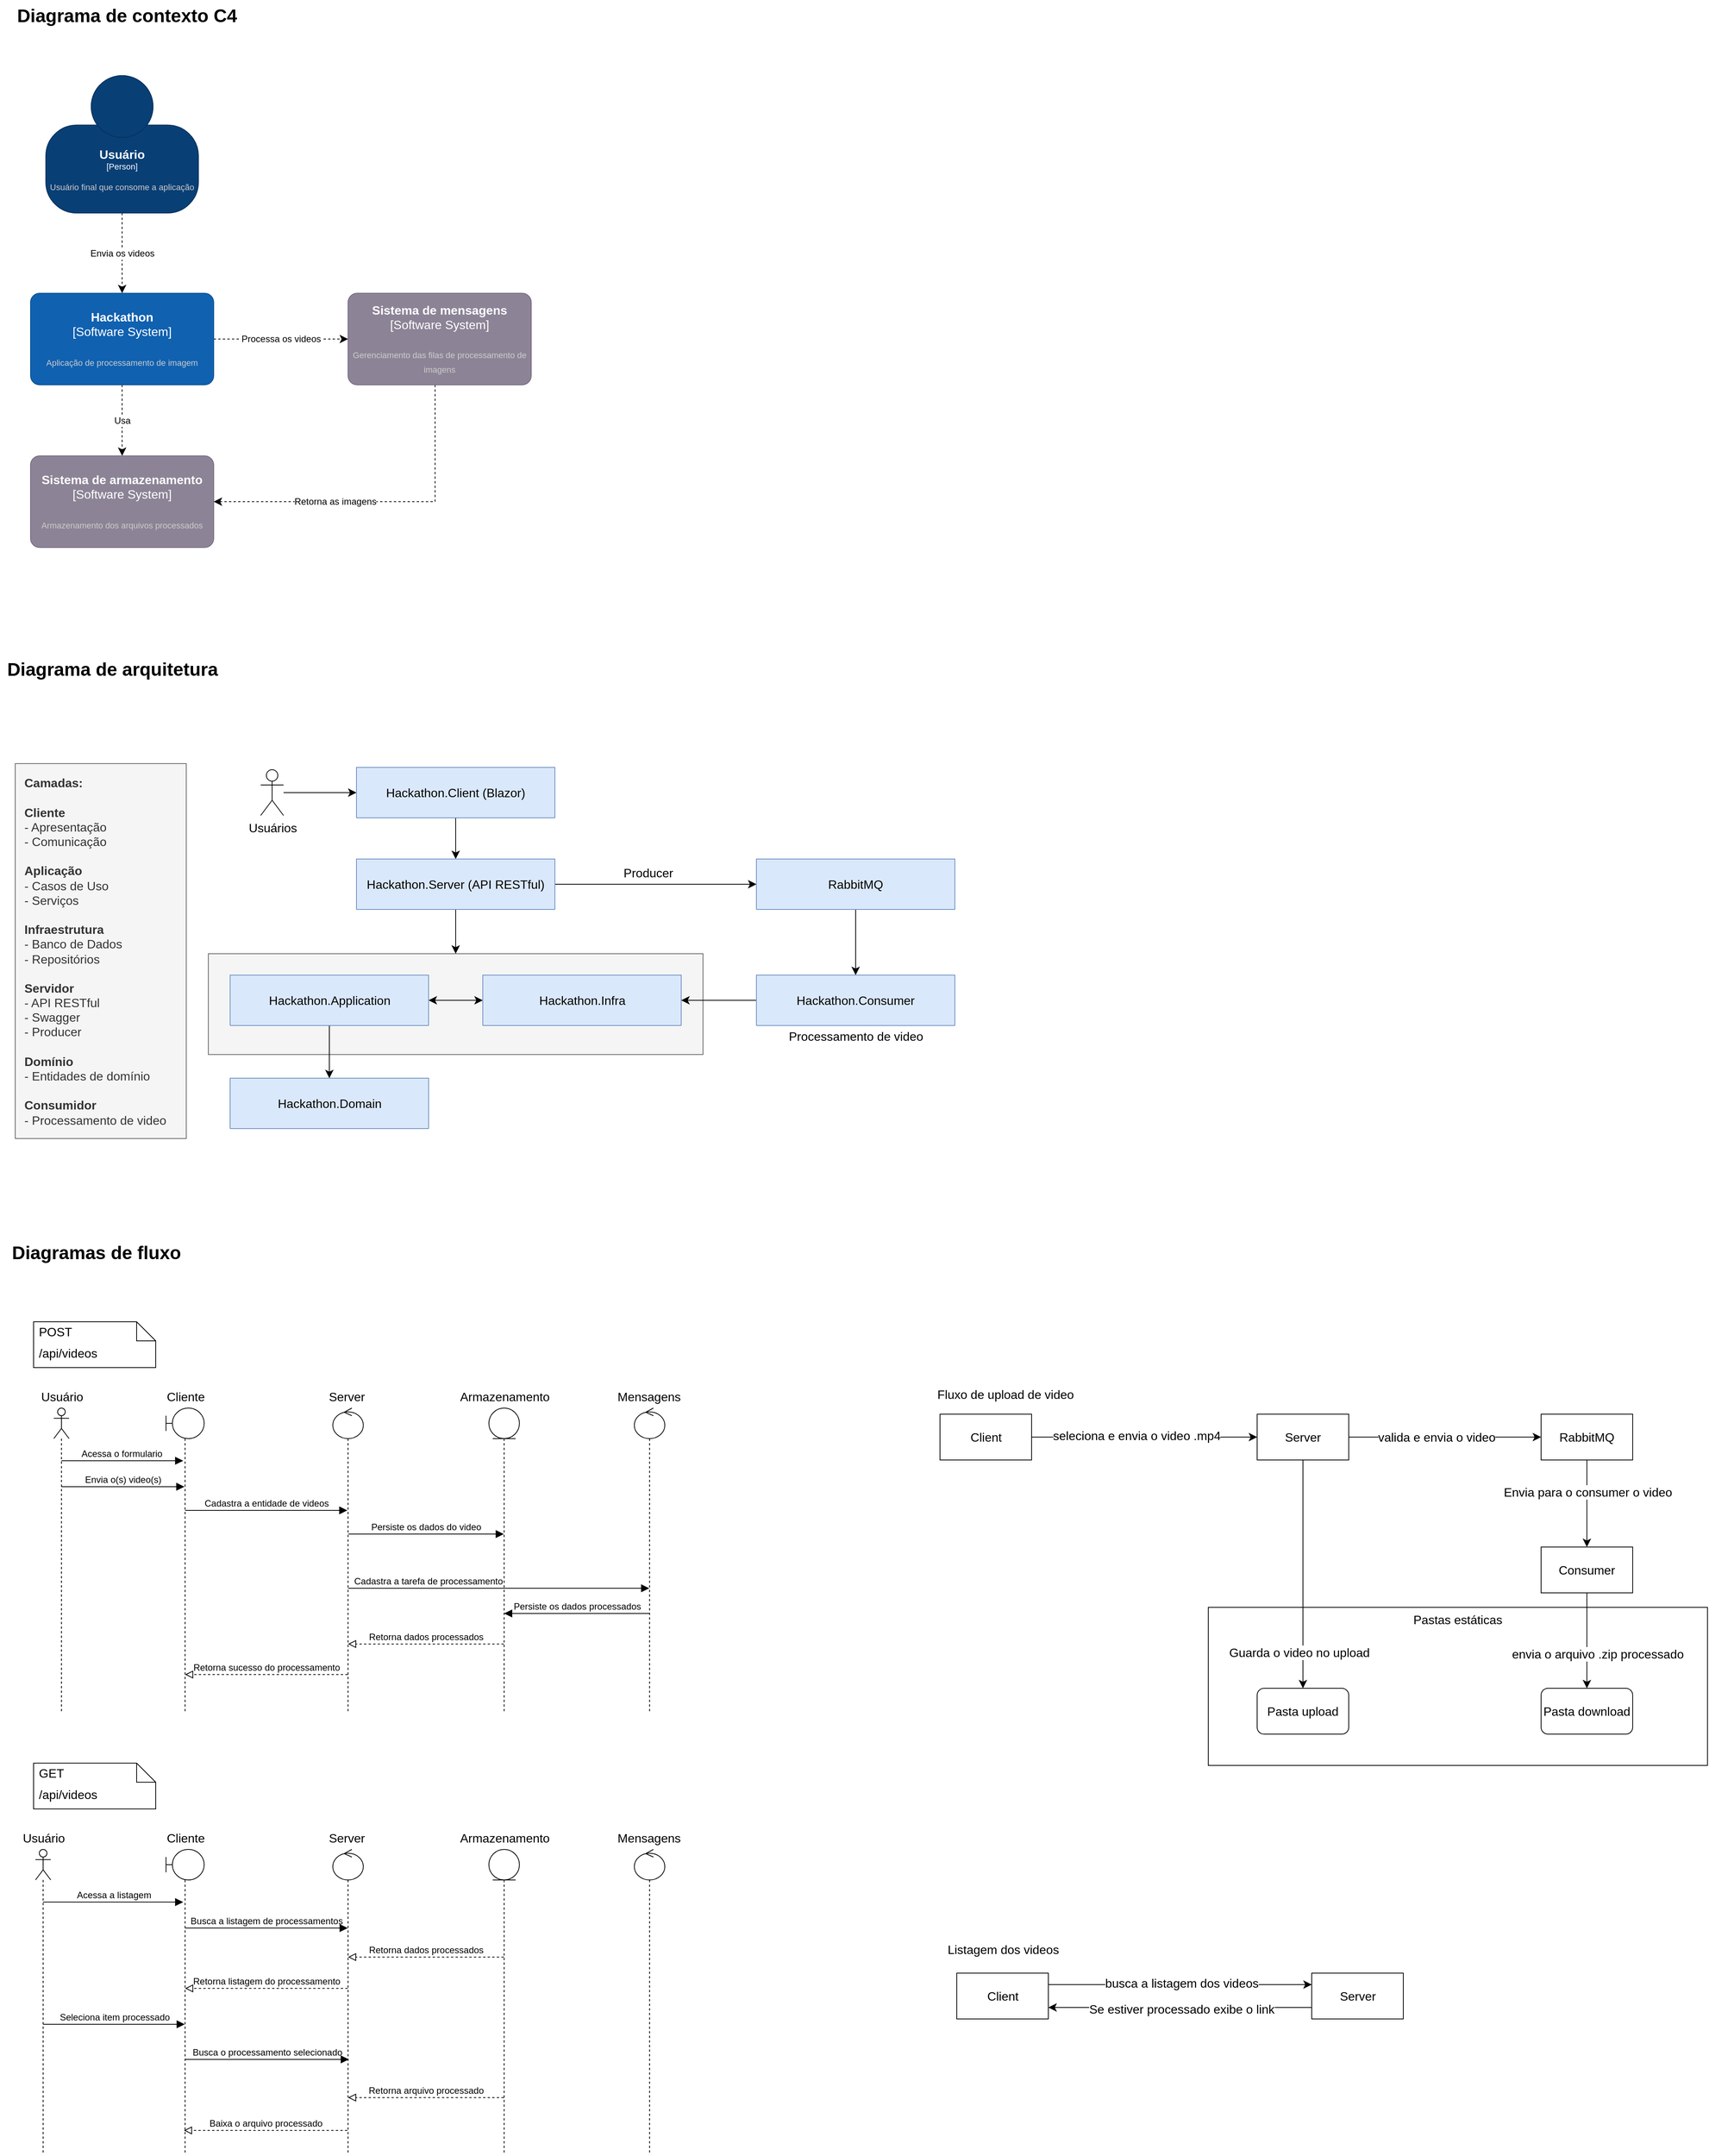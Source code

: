 <mxfile version="21.3.6" type="google" pages="4">
  <diagram name="Geral" id="6BaUSv8WO7Vm6ETqLnPo">
    <mxGraphModel grid="0" page="0" gridSize="10" guides="1" tooltips="1" connect="1" arrows="1" fold="1" pageScale="1" pageWidth="827" pageHeight="1169" math="0" shadow="0">
      <root>
        <mxCell id="SsPHtaZ93n3I4dPdcrU_-0" />
        <mxCell id="SsPHtaZ93n3I4dPdcrU_-1" parent="SsPHtaZ93n3I4dPdcrU_-0" />
        <mxCell id="SsPHtaZ93n3I4dPdcrU_-2" value="Pastas estáticas" style="rounded=0;whiteSpace=wrap;html=1;fontSize=16;verticalAlign=top;" parent="SsPHtaZ93n3I4dPdcrU_-1" vertex="1">
          <mxGeometry x="975.02" y="67" width="654" height="207" as="geometry" />
        </mxCell>
        <mxCell id="SsPHtaZ93n3I4dPdcrU_-3" value="" style="rounded=0;whiteSpace=wrap;html=1;fontSize=16;fillColor=#f5f5f5;fontColor=#333333;strokeColor=#666666;" parent="SsPHtaZ93n3I4dPdcrU_-1" vertex="1">
          <mxGeometry x="-335" y="-789" width="648" height="132" as="geometry" />
        </mxCell>
        <mxCell id="SsPHtaZ93n3I4dPdcrU_-4" style="edgeStyle=none;curved=1;rounded=0;orthogonalLoop=1;jettySize=auto;html=1;entryX=0;entryY=0.5;entryDx=0;entryDy=0;fontSize=12;startSize=8;endSize=8;" parent="SsPHtaZ93n3I4dPdcrU_-1" source="SsPHtaZ93n3I4dPdcrU_-5" target="SsPHtaZ93n3I4dPdcrU_-7" edge="1">
          <mxGeometry relative="1" as="geometry" />
        </mxCell>
        <mxCell id="SsPHtaZ93n3I4dPdcrU_-5" value="Usuários" style="shape=umlActor;verticalLabelPosition=bottom;verticalAlign=top;html=1;outlineConnect=0;fontSize=16;" parent="SsPHtaZ93n3I4dPdcrU_-1" vertex="1">
          <mxGeometry x="-266.5" y="-1030" width="30" height="60" as="geometry" />
        </mxCell>
        <mxCell id="SsPHtaZ93n3I4dPdcrU_-6" style="edgeStyle=none;curved=1;rounded=0;orthogonalLoop=1;jettySize=auto;html=1;exitX=0.5;exitY=1;exitDx=0;exitDy=0;entryX=0.5;entryY=0;entryDx=0;entryDy=0;fontSize=12;startSize=8;endSize=8;" parent="SsPHtaZ93n3I4dPdcrU_-1" source="SsPHtaZ93n3I4dPdcrU_-7" target="SsPHtaZ93n3I4dPdcrU_-10" edge="1">
          <mxGeometry relative="1" as="geometry" />
        </mxCell>
        <mxCell id="SsPHtaZ93n3I4dPdcrU_-7" value="Hackathon.Client (Blazor)" style="swimlane;fontStyle=0;childLayout=stackLayout;horizontal=1;startSize=66;horizontalStack=0;resizeParent=1;resizeParentMax=0;resizeLast=0;collapsible=1;marginBottom=0;whiteSpace=wrap;html=1;fontSize=16;fillColor=#dae8fc;strokeColor=#6c8ebf;" parent="SsPHtaZ93n3I4dPdcrU_-1" vertex="1" collapsed="1">
          <mxGeometry x="-141" y="-1033" width="260" height="66" as="geometry">
            <mxRectangle x="-201" y="-767" width="253" height="96" as="alternateBounds" />
          </mxGeometry>
        </mxCell>
        <mxCell id="SsPHtaZ93n3I4dPdcrU_-8" style="edgeStyle=none;curved=1;rounded=0;orthogonalLoop=1;jettySize=auto;html=1;fontSize=12;startSize=8;endSize=8;entryX=0.5;entryY=0;entryDx=0;entryDy=0;exitX=0.5;exitY=1;exitDx=0;exitDy=0;" parent="SsPHtaZ93n3I4dPdcrU_-1" source="SsPHtaZ93n3I4dPdcrU_-10" target="SsPHtaZ93n3I4dPdcrU_-3" edge="1">
          <mxGeometry relative="1" as="geometry">
            <mxPoint x="-15" y="-846" as="sourcePoint" />
            <mxPoint x="15" y="-803" as="targetPoint" />
          </mxGeometry>
        </mxCell>
        <mxCell id="SsPHtaZ93n3I4dPdcrU_-9" style="edgeStyle=none;curved=1;rounded=0;orthogonalLoop=1;jettySize=auto;html=1;exitX=1;exitY=0.5;exitDx=0;exitDy=0;entryX=0;entryY=0.5;entryDx=0;entryDy=0;fontSize=12;startSize=8;endSize=8;" parent="SsPHtaZ93n3I4dPdcrU_-1" source="SsPHtaZ93n3I4dPdcrU_-10" target="SsPHtaZ93n3I4dPdcrU_-18" edge="1">
          <mxGeometry relative="1" as="geometry" />
        </mxCell>
        <mxCell id="SsPHtaZ93n3I4dPdcrU_-10" value="Hackathon.Server (API&amp;nbsp;RESTful)" style="swimlane;fontStyle=0;childLayout=stackLayout;horizontal=1;startSize=66;horizontalStack=0;resizeParent=1;resizeParentMax=0;resizeLast=0;collapsible=1;marginBottom=0;whiteSpace=wrap;html=1;fontSize=16;fillColor=#dae8fc;strokeColor=#6c8ebf;" parent="SsPHtaZ93n3I4dPdcrU_-1" vertex="1" collapsed="1">
          <mxGeometry x="-141" y="-913" width="260" height="66" as="geometry">
            <mxRectangle x="151.5" y="-782" width="260" height="96" as="alternateBounds" />
          </mxGeometry>
        </mxCell>
        <mxCell id="SsPHtaZ93n3I4dPdcrU_-11" style="rounded=0;orthogonalLoop=1;jettySize=auto;html=1;entryX=0.5;entryY=0;entryDx=0;entryDy=0;fontSize=12;startSize=8;endSize=8;" parent="SsPHtaZ93n3I4dPdcrU_-1" source="SsPHtaZ93n3I4dPdcrU_-13" target="SsPHtaZ93n3I4dPdcrU_-15" edge="1">
          <mxGeometry relative="1" as="geometry" />
        </mxCell>
        <mxCell id="SsPHtaZ93n3I4dPdcrU_-12" style="edgeStyle=none;curved=1;rounded=0;orthogonalLoop=1;jettySize=auto;html=1;exitX=1;exitY=0.5;exitDx=0;exitDy=0;entryX=0;entryY=0.5;entryDx=0;entryDy=0;fontSize=12;startSize=8;endSize=8;startArrow=classic;startFill=1;" parent="SsPHtaZ93n3I4dPdcrU_-1" source="SsPHtaZ93n3I4dPdcrU_-13" target="SsPHtaZ93n3I4dPdcrU_-14" edge="1">
          <mxGeometry relative="1" as="geometry" />
        </mxCell>
        <mxCell id="SsPHtaZ93n3I4dPdcrU_-13" value="Hackathon.Application" style="swimlane;fontStyle=0;childLayout=stackLayout;horizontal=1;startSize=66;horizontalStack=0;resizeParent=1;resizeParentMax=0;resizeLast=0;collapsible=1;marginBottom=0;whiteSpace=wrap;html=1;fontSize=16;fillColor=#dae8fc;strokeColor=#6c8ebf;" parent="SsPHtaZ93n3I4dPdcrU_-1" vertex="1" collapsed="1">
          <mxGeometry x="-306.5" y="-761" width="260" height="66" as="geometry">
            <mxRectangle x="-454" y="-473" width="260" height="96" as="alternateBounds" />
          </mxGeometry>
        </mxCell>
        <mxCell id="SsPHtaZ93n3I4dPdcrU_-14" value="Hackathon.Infra" style="swimlane;fontStyle=0;childLayout=stackLayout;horizontal=1;startSize=66;horizontalStack=0;resizeParent=1;resizeParentMax=0;resizeLast=0;collapsible=1;marginBottom=0;whiteSpace=wrap;html=1;fontSize=16;fillColor=#dae8fc;strokeColor=#6c8ebf;" parent="SsPHtaZ93n3I4dPdcrU_-1" vertex="1" collapsed="1">
          <mxGeometry x="24.5" y="-761" width="260" height="66" as="geometry">
            <mxRectangle x="-201" y="-473" width="260" height="96" as="alternateBounds" />
          </mxGeometry>
        </mxCell>
        <mxCell id="SsPHtaZ93n3I4dPdcrU_-15" value="Hackathon.Domain" style="swimlane;fontStyle=0;childLayout=stackLayout;horizontal=1;startSize=66;horizontalStack=0;resizeParent=1;resizeParentMax=0;resizeLast=0;collapsible=1;marginBottom=0;whiteSpace=wrap;html=1;fontSize=16;fillColor=#dae8fc;strokeColor=#6c8ebf;" parent="SsPHtaZ93n3I4dPdcrU_-1" vertex="1" collapsed="1">
          <mxGeometry x="-306.5" y="-626" width="260" height="66" as="geometry">
            <mxRectangle x="52" y="-473" width="260" height="96" as="alternateBounds" />
          </mxGeometry>
        </mxCell>
        <mxCell id="SsPHtaZ93n3I4dPdcrU_-16" style="edgeStyle=none;curved=1;rounded=0;orthogonalLoop=1;jettySize=auto;html=1;exitX=1;exitY=0.5;exitDx=0;exitDy=0;fontSize=12;startSize=8;endSize=8;" parent="SsPHtaZ93n3I4dPdcrU_-1" source="SsPHtaZ93n3I4dPdcrU_-3" target="SsPHtaZ93n3I4dPdcrU_-3" edge="1">
          <mxGeometry relative="1" as="geometry" />
        </mxCell>
        <mxCell id="SsPHtaZ93n3I4dPdcrU_-17" style="edgeStyle=none;curved=1;rounded=0;orthogonalLoop=1;jettySize=auto;html=1;entryX=0.5;entryY=0;entryDx=0;entryDy=0;fontSize=12;startSize=8;endSize=8;" parent="SsPHtaZ93n3I4dPdcrU_-1" source="SsPHtaZ93n3I4dPdcrU_-18" target="SsPHtaZ93n3I4dPdcrU_-20" edge="1">
          <mxGeometry relative="1" as="geometry" />
        </mxCell>
        <mxCell id="SsPHtaZ93n3I4dPdcrU_-18" value="RabbitMQ" style="swimlane;fontStyle=0;childLayout=stackLayout;horizontal=1;startSize=66;horizontalStack=0;resizeParent=1;resizeParentMax=0;resizeLast=0;collapsible=1;marginBottom=0;whiteSpace=wrap;html=1;fontSize=16;fillColor=#dae8fc;strokeColor=#6c8ebf;" parent="SsPHtaZ93n3I4dPdcrU_-1" vertex="1" collapsed="1">
          <mxGeometry x="383" y="-913" width="260" height="66" as="geometry">
            <mxRectangle x="-201" y="-473" width="260" height="96" as="alternateBounds" />
          </mxGeometry>
        </mxCell>
        <mxCell id="SsPHtaZ93n3I4dPdcrU_-19" style="edgeStyle=none;curved=1;rounded=0;orthogonalLoop=1;jettySize=auto;html=1;entryX=1;entryY=0.5;entryDx=0;entryDy=0;fontSize=12;startSize=8;endSize=8;" parent="SsPHtaZ93n3I4dPdcrU_-1" source="SsPHtaZ93n3I4dPdcrU_-20" target="SsPHtaZ93n3I4dPdcrU_-14" edge="1">
          <mxGeometry relative="1" as="geometry" />
        </mxCell>
        <mxCell id="SsPHtaZ93n3I4dPdcrU_-20" value="Hackathon.Consumer" style="swimlane;fontStyle=0;childLayout=stackLayout;horizontal=1;startSize=66;horizontalStack=0;resizeParent=1;resizeParentMax=0;resizeLast=0;collapsible=1;marginBottom=0;whiteSpace=wrap;html=1;fontSize=16;fillColor=#dae8fc;strokeColor=#6c8ebf;" parent="SsPHtaZ93n3I4dPdcrU_-1" vertex="1" collapsed="1">
          <mxGeometry x="383" y="-761" width="260" height="66" as="geometry">
            <mxRectangle x="-201" y="-473" width="260" height="96" as="alternateBounds" />
          </mxGeometry>
        </mxCell>
        <mxCell id="SsPHtaZ93n3I4dPdcrU_-21" value="Producer" style="text;html=1;align=center;verticalAlign=middle;resizable=0;points=[];autosize=1;strokeColor=none;fillColor=none;fontSize=16;" parent="SsPHtaZ93n3I4dPdcrU_-1" vertex="1">
          <mxGeometry x="199" y="-911" width="83" height="31" as="geometry" />
        </mxCell>
        <mxCell id="SsPHtaZ93n3I4dPdcrU_-22" value="Processamento de video" style="text;html=1;align=center;verticalAlign=middle;resizable=0;points=[];autosize=1;strokeColor=none;fillColor=none;fontSize=16;" parent="SsPHtaZ93n3I4dPdcrU_-1" vertex="1">
          <mxGeometry x="416" y="-697" width="194" height="31" as="geometry" />
        </mxCell>
        <mxCell id="SsPHtaZ93n3I4dPdcrU_-23" value="Fluxo de upload de video" style="text;html=1;align=center;verticalAlign=middle;resizable=0;points=[];autosize=1;strokeColor=none;fillColor=none;fontSize=16;" parent="SsPHtaZ93n3I4dPdcrU_-1" vertex="1">
          <mxGeometry x="610" y="-228" width="197" height="31" as="geometry" />
        </mxCell>
        <mxCell id="SsPHtaZ93n3I4dPdcrU_-24" style="edgeStyle=none;curved=1;rounded=0;orthogonalLoop=1;jettySize=auto;html=1;exitX=1;exitY=0.5;exitDx=0;exitDy=0;entryX=0;entryY=0.5;entryDx=0;entryDy=0;fontSize=12;startSize=8;endSize=8;" parent="SsPHtaZ93n3I4dPdcrU_-1" source="SsPHtaZ93n3I4dPdcrU_-26" target="SsPHtaZ93n3I4dPdcrU_-31" edge="1">
          <mxGeometry relative="1" as="geometry" />
        </mxCell>
        <mxCell id="SsPHtaZ93n3I4dPdcrU_-25" value="seleciona e envia o video .mp4" style="edgeLabel;html=1;align=center;verticalAlign=middle;resizable=0;points=[];fontSize=16;" parent="SsPHtaZ93n3I4dPdcrU_-24" vertex="1" connectable="0">
          <mxGeometry x="0.185" y="-2" relative="1" as="geometry">
            <mxPoint x="-38" y="-4" as="offset" />
          </mxGeometry>
        </mxCell>
        <mxCell id="SsPHtaZ93n3I4dPdcrU_-26" value="Client" style="rounded=0;whiteSpace=wrap;html=1;fontSize=16;" parent="SsPHtaZ93n3I4dPdcrU_-1" vertex="1">
          <mxGeometry x="623.5" y="-186" width="120" height="60" as="geometry" />
        </mxCell>
        <mxCell id="SsPHtaZ93n3I4dPdcrU_-27" style="edgeStyle=none;curved=1;rounded=0;orthogonalLoop=1;jettySize=auto;html=1;exitX=1;exitY=0.5;exitDx=0;exitDy=0;entryX=0;entryY=0.5;entryDx=0;entryDy=0;fontSize=12;startSize=8;endSize=8;" parent="SsPHtaZ93n3I4dPdcrU_-1" source="SsPHtaZ93n3I4dPdcrU_-31" target="SsPHtaZ93n3I4dPdcrU_-34" edge="1">
          <mxGeometry relative="1" as="geometry" />
        </mxCell>
        <mxCell id="SsPHtaZ93n3I4dPdcrU_-28" value="valida e envia o video" style="edgeLabel;html=1;align=center;verticalAlign=middle;resizable=0;points=[];fontSize=16;" parent="SsPHtaZ93n3I4dPdcrU_-27" vertex="1" connectable="0">
          <mxGeometry x="-0.087" relative="1" as="geometry">
            <mxPoint as="offset" />
          </mxGeometry>
        </mxCell>
        <mxCell id="SsPHtaZ93n3I4dPdcrU_-29" style="edgeStyle=none;curved=1;rounded=0;orthogonalLoop=1;jettySize=auto;html=1;entryX=0.5;entryY=0;entryDx=0;entryDy=0;fontSize=12;startSize=8;endSize=8;" parent="SsPHtaZ93n3I4dPdcrU_-1" source="SsPHtaZ93n3I4dPdcrU_-31" target="SsPHtaZ93n3I4dPdcrU_-39" edge="1">
          <mxGeometry relative="1" as="geometry" />
        </mxCell>
        <mxCell id="SsPHtaZ93n3I4dPdcrU_-30" value="Guarda o video no upload" style="edgeLabel;html=1;align=center;verticalAlign=middle;resizable=0;points=[];fontSize=16;" parent="SsPHtaZ93n3I4dPdcrU_-29" vertex="1" connectable="0">
          <mxGeometry x="-0.208" y="2" relative="1" as="geometry">
            <mxPoint x="-7" y="133" as="offset" />
          </mxGeometry>
        </mxCell>
        <mxCell id="SsPHtaZ93n3I4dPdcrU_-31" value="Server" style="rounded=0;whiteSpace=wrap;html=1;fontSize=16;" parent="SsPHtaZ93n3I4dPdcrU_-1" vertex="1">
          <mxGeometry x="1039.02" y="-186" width="120" height="60" as="geometry" />
        </mxCell>
        <mxCell id="SsPHtaZ93n3I4dPdcrU_-32" style="edgeStyle=none;curved=1;rounded=0;orthogonalLoop=1;jettySize=auto;html=1;entryX=0.5;entryY=0;entryDx=0;entryDy=0;fontSize=12;startSize=8;endSize=8;" parent="SsPHtaZ93n3I4dPdcrU_-1" source="SsPHtaZ93n3I4dPdcrU_-34" target="SsPHtaZ93n3I4dPdcrU_-37" edge="1">
          <mxGeometry relative="1" as="geometry" />
        </mxCell>
        <mxCell id="SsPHtaZ93n3I4dPdcrU_-33" value="Envia para o consumer o video" style="edgeLabel;html=1;align=center;verticalAlign=middle;resizable=0;points=[];fontSize=16;" parent="SsPHtaZ93n3I4dPdcrU_-32" vertex="1" connectable="0">
          <mxGeometry x="-0.263" y="1" relative="1" as="geometry">
            <mxPoint as="offset" />
          </mxGeometry>
        </mxCell>
        <mxCell id="SsPHtaZ93n3I4dPdcrU_-34" value="RabbitMQ" style="rounded=0;whiteSpace=wrap;html=1;fontSize=16;" parent="SsPHtaZ93n3I4dPdcrU_-1" vertex="1">
          <mxGeometry x="1411.02" y="-186" width="120" height="60" as="geometry" />
        </mxCell>
        <mxCell id="SsPHtaZ93n3I4dPdcrU_-35" value="" style="rounded=0;orthogonalLoop=1;jettySize=auto;html=1;fontSize=12;startSize=8;endSize=8;" parent="SsPHtaZ93n3I4dPdcrU_-1" source="SsPHtaZ93n3I4dPdcrU_-37" target="SsPHtaZ93n3I4dPdcrU_-38" edge="1">
          <mxGeometry relative="1" as="geometry" />
        </mxCell>
        <mxCell id="SsPHtaZ93n3I4dPdcrU_-36" value="envia o arquivo .zip processado" style="edgeLabel;html=1;align=center;verticalAlign=middle;resizable=0;points=[];fontSize=16;" parent="SsPHtaZ93n3I4dPdcrU_-35" vertex="1" connectable="0">
          <mxGeometry x="0.109" relative="1" as="geometry">
            <mxPoint x="14" y="10" as="offset" />
          </mxGeometry>
        </mxCell>
        <mxCell id="SsPHtaZ93n3I4dPdcrU_-37" value="Consumer" style="rounded=0;whiteSpace=wrap;html=1;fontSize=16;" parent="SsPHtaZ93n3I4dPdcrU_-1" vertex="1">
          <mxGeometry x="1411.02" y="-12" width="120" height="60" as="geometry" />
        </mxCell>
        <mxCell id="SsPHtaZ93n3I4dPdcrU_-38" value="Pasta download" style="rounded=1;whiteSpace=wrap;html=1;fontSize=16;" parent="SsPHtaZ93n3I4dPdcrU_-1" vertex="1">
          <mxGeometry x="1411.02" y="173" width="120" height="60" as="geometry" />
        </mxCell>
        <mxCell id="SsPHtaZ93n3I4dPdcrU_-39" value="Pasta upload" style="rounded=1;whiteSpace=wrap;html=1;fontSize=16;" parent="SsPHtaZ93n3I4dPdcrU_-1" vertex="1">
          <mxGeometry x="1039.02" y="173" width="120" height="60" as="geometry" />
        </mxCell>
        <mxCell id="SsPHtaZ93n3I4dPdcrU_-40" style="edgeStyle=none;curved=1;rounded=0;orthogonalLoop=1;jettySize=auto;html=1;entryX=0;entryY=0.25;entryDx=0;entryDy=0;fontSize=12;startSize=8;endSize=8;exitX=1;exitY=0.25;exitDx=0;exitDy=0;" parent="SsPHtaZ93n3I4dPdcrU_-1" source="SsPHtaZ93n3I4dPdcrU_-42" target="SsPHtaZ93n3I4dPdcrU_-46" edge="1">
          <mxGeometry relative="1" as="geometry" />
        </mxCell>
        <mxCell id="SsPHtaZ93n3I4dPdcrU_-41" value="busca a listagem dos videos" style="edgeLabel;html=1;align=center;verticalAlign=middle;resizable=0;points=[];fontSize=16;" parent="SsPHtaZ93n3I4dPdcrU_-40" vertex="1" connectable="0">
          <mxGeometry x="0.199" y="-4" relative="1" as="geometry">
            <mxPoint x="-33" y="-6" as="offset" />
          </mxGeometry>
        </mxCell>
        <mxCell id="SsPHtaZ93n3I4dPdcrU_-42" value="Client" style="rounded=0;whiteSpace=wrap;html=1;fontSize=16;" parent="SsPHtaZ93n3I4dPdcrU_-1" vertex="1">
          <mxGeometry x="645.5" y="546" width="120" height="60" as="geometry" />
        </mxCell>
        <mxCell id="SsPHtaZ93n3I4dPdcrU_-43" value="Listagem dos videos" style="text;html=1;align=center;verticalAlign=middle;resizable=0;points=[];autosize=1;strokeColor=none;fillColor=none;fontSize=16;" parent="SsPHtaZ93n3I4dPdcrU_-1" vertex="1">
          <mxGeometry x="623.5" y="499" width="164" height="31" as="geometry" />
        </mxCell>
        <mxCell id="SsPHtaZ93n3I4dPdcrU_-44" style="edgeStyle=none;curved=1;rounded=0;orthogonalLoop=1;jettySize=auto;html=1;exitX=0;exitY=0.75;exitDx=0;exitDy=0;entryX=1;entryY=0.75;entryDx=0;entryDy=0;fontSize=12;startSize=8;endSize=8;" parent="SsPHtaZ93n3I4dPdcrU_-1" source="SsPHtaZ93n3I4dPdcrU_-46" target="SsPHtaZ93n3I4dPdcrU_-42" edge="1">
          <mxGeometry relative="1" as="geometry" />
        </mxCell>
        <mxCell id="SsPHtaZ93n3I4dPdcrU_-45" value="Se estiver processado exibe o link" style="edgeLabel;html=1;align=center;verticalAlign=middle;resizable=0;points=[];fontSize=16;" parent="SsPHtaZ93n3I4dPdcrU_-44" vertex="1" connectable="0">
          <mxGeometry x="0.148" y="3" relative="1" as="geometry">
            <mxPoint x="27" y="-1" as="offset" />
          </mxGeometry>
        </mxCell>
        <mxCell id="SsPHtaZ93n3I4dPdcrU_-46" value="Server" style="rounded=0;whiteSpace=wrap;html=1;fontSize=16;" parent="SsPHtaZ93n3I4dPdcrU_-1" vertex="1">
          <mxGeometry x="1110.5" y="546" width="120" height="60" as="geometry" />
        </mxCell>
        <mxCell id="SsPHtaZ93n3I4dPdcrU_-47" value="&lt;b style=&quot;border-color: var(--border-color);&quot;&gt;Camadas:&lt;/b&gt;&lt;br style=&quot;border-color: var(--border-color);&quot;&gt;&lt;br style=&quot;border-color: var(--border-color);&quot;&gt;&lt;b style=&quot;border-color: var(--border-color);&quot;&gt;Cliente&lt;/b&gt;&lt;br style=&quot;border-color: var(--border-color);&quot;&gt;&lt;span style=&quot;background-color: initial;&quot;&gt;- Apresentação&lt;/span&gt;&lt;br&gt;&lt;span style=&quot;&quot;&gt;- Comunicação&lt;/span&gt;&lt;br style=&quot;border-color: var(--border-color);&quot;&gt;&lt;br style=&quot;border-color: var(--border-color);&quot;&gt;&lt;b style=&quot;border-color: var(--border-color);&quot;&gt;Aplicação&lt;/b&gt;&lt;br style=&quot;border-color: var(--border-color);&quot;&gt;&lt;span style=&quot;&quot;&gt;- Casos de Uso&lt;/span&gt;&lt;br style=&quot;border-color: var(--border-color);&quot;&gt;&lt;span style=&quot;&quot;&gt;- Serviços&lt;/span&gt;&lt;br style=&quot;border-color: var(--border-color);&quot;&gt;&lt;br style=&quot;border-color: var(--border-color);&quot;&gt;&lt;b style=&quot;border-color: var(--border-color);&quot;&gt;Infraestrutura&lt;/b&gt;&lt;br style=&quot;border-color: var(--border-color);&quot;&gt;&lt;span style=&quot;&quot;&gt;- Banco de Dados&lt;/span&gt;&lt;br style=&quot;border-color: var(--border-color);&quot;&gt;&lt;span style=&quot;&quot;&gt;- Repositórios&lt;/span&gt;&lt;br style=&quot;border-color: var(--border-color);&quot;&gt;&lt;br style=&quot;border-color: var(--border-color);&quot;&gt;&lt;b style=&quot;border-color: var(--border-color);&quot;&gt;Servidor&lt;/b&gt;&lt;br style=&quot;border-color: var(--border-color);&quot;&gt;&lt;span style=&quot;&quot;&gt;- API RESTful&lt;/span&gt;&lt;br style=&quot;border-color: var(--border-color);&quot;&gt;&lt;span style=&quot;&quot;&gt;- Swagger&lt;/span&gt;&lt;br style=&quot;border-color: var(--border-color);&quot;&gt;&lt;span style=&quot;&quot;&gt;- Producer&lt;/span&gt;&lt;br style=&quot;border-color: var(--border-color);&quot;&gt;&lt;br style=&quot;border-color: var(--border-color);&quot;&gt;&lt;b style=&quot;border-color: var(--border-color);&quot;&gt;Domínio&lt;/b&gt;&lt;br style=&quot;border-color: var(--border-color);&quot;&gt;&lt;span style=&quot;&quot;&gt;- Entidades de domínio&lt;br&gt;&lt;br&gt;&lt;b&gt;Consumidor&lt;br&gt;&lt;/b&gt;- Processamento de video&lt;br&gt;&lt;/span&gt;" style="text;html=1;align=left;verticalAlign=middle;resizable=0;points=[];autosize=1;strokeColor=#666666;fillColor=#f5f5f5;fontSize=16;fontColor=#333333;spacingTop=0;spacing=12;" parent="SsPHtaZ93n3I4dPdcrU_-1" vertex="1">
          <mxGeometry x="-588" y="-1038" width="224" height="491" as="geometry" />
        </mxCell>
        <mxCell id="SsPHtaZ93n3I4dPdcrU_-48" value="&lt;font style=&quot;font-size: 24px;&quot;&gt;&lt;b&gt;Diagrama de arquitetura&lt;/b&gt;&lt;/font&gt;" style="text;html=1;align=center;verticalAlign=middle;resizable=0;points=[];autosize=1;strokeColor=none;fillColor=none;fontSize=16;" parent="SsPHtaZ93n3I4dPdcrU_-1" vertex="1">
          <mxGeometry x="-608" y="-1182" width="294" height="41" as="geometry" />
        </mxCell>
        <mxCell id="SsPHtaZ93n3I4dPdcrU_-49" value="&lt;b&gt;&lt;font style=&quot;font-size: 24px;&quot;&gt;Diagramas de fluxo&lt;/font&gt;&lt;/b&gt;" style="text;html=1;align=center;verticalAlign=middle;resizable=0;points=[];autosize=1;strokeColor=none;fillColor=none;fontSize=16;" parent="SsPHtaZ93n3I4dPdcrU_-1" vertex="1">
          <mxGeometry x="-602" y="-418" width="239" height="41" as="geometry" />
        </mxCell>
        <mxCell id="SsPHtaZ93n3I4dPdcrU_-50" value="&lt;font style=&quot;font-size: 24px;&quot;&gt;&lt;b&gt;Diagrama de contexto C4&lt;/b&gt;&lt;/font&gt;" style="text;html=1;align=center;verticalAlign=middle;resizable=0;points=[];autosize=1;strokeColor=none;fillColor=none;fontSize=16;" parent="SsPHtaZ93n3I4dPdcrU_-1" vertex="1">
          <mxGeometry x="-595" y="-2038" width="306" height="41" as="geometry" />
        </mxCell>
        <mxCell id="SsPHtaZ93n3I4dPdcrU_-51" value="Envia os videos" style="edgeStyle=none;curved=1;rounded=0;orthogonalLoop=1;jettySize=auto;html=1;entryX=0.5;entryY=0;entryDx=0;entryDy=0;entryPerimeter=0;fontSize=12;startSize=8;endSize=8;dashed=1;" parent="SsPHtaZ93n3I4dPdcrU_-1" source="SsPHtaZ93n3I4dPdcrU_-52" target="SsPHtaZ93n3I4dPdcrU_-55" edge="1">
          <mxGeometry relative="1" as="geometry" />
        </mxCell>
        <object placeholders="1" c4Name="Usuário" c4Type="Person" c4Description="Usuário final que consome a aplicação" label="&lt;font style=&quot;font-size: 16px&quot;&gt;&lt;b&gt;%c4Name%&lt;/b&gt;&lt;/font&gt;&lt;div&gt;[%c4Type%]&lt;/div&gt;&lt;br&gt;&lt;div&gt;&lt;font style=&quot;font-size: 11px&quot;&gt;&lt;font color=&quot;#cccccc&quot;&gt;%c4Description%&lt;/font&gt;&lt;/div&gt;" id="SsPHtaZ93n3I4dPdcrU_-52">
          <mxCell style="html=1;fontSize=11;dashed=0;whiteSpace=wrap;fillColor=#083F75;strokeColor=#06315C;fontColor=#ffffff;shape=mxgraph.c4.person2;align=center;metaEdit=1;points=[[0.5,0,0],[1,0.5,0],[1,0.75,0],[0.75,1,0],[0.5,1,0],[0.25,1,0],[0,0.75,0],[0,0.5,0]];resizable=0;" parent="SsPHtaZ93n3I4dPdcrU_-1" vertex="1">
            <mxGeometry x="-548" y="-1939" width="200" height="180" as="geometry" />
          </mxCell>
        </object>
        <mxCell id="SsPHtaZ93n3I4dPdcrU_-53" value="Usa" style="edgeStyle=none;curved=1;rounded=0;orthogonalLoop=1;jettySize=auto;html=1;exitX=0.5;exitY=1;exitDx=0;exitDy=0;exitPerimeter=0;entryX=0.5;entryY=0;entryDx=0;entryDy=0;entryPerimeter=0;fontSize=12;startSize=8;endSize=8;dashed=1;" parent="SsPHtaZ93n3I4dPdcrU_-1" source="SsPHtaZ93n3I4dPdcrU_-55" target="SsPHtaZ93n3I4dPdcrU_-56" edge="1">
          <mxGeometry relative="1" as="geometry" />
        </mxCell>
        <mxCell id="SsPHtaZ93n3I4dPdcrU_-54" value="Processa os videos" style="edgeStyle=none;curved=1;rounded=0;orthogonalLoop=1;jettySize=auto;html=1;exitX=1;exitY=0.5;exitDx=0;exitDy=0;exitPerimeter=0;entryX=0;entryY=0.5;entryDx=0;entryDy=0;entryPerimeter=0;fontSize=12;startSize=8;endSize=8;dashed=1;" parent="SsPHtaZ93n3I4dPdcrU_-1" source="SsPHtaZ93n3I4dPdcrU_-55" target="SsPHtaZ93n3I4dPdcrU_-58" edge="1">
          <mxGeometry relative="1" as="geometry" />
        </mxCell>
        <object placeholders="1" c4Name="Hackathon" c4Type="Software System" c4Description="Aplicação de processamento de imagem" label="&lt;font style=&quot;font-size: 16px&quot;&gt;&lt;b&gt;%c4Name%&lt;/b&gt;&lt;/font&gt;&lt;div&gt;[%c4Type%]&lt;/div&gt;&lt;br&gt;&lt;div&gt;&lt;font style=&quot;font-size: 11px&quot;&gt;&lt;font color=&quot;#cccccc&quot;&gt;%c4Description%&lt;/font&gt;&lt;/div&gt;" id="SsPHtaZ93n3I4dPdcrU_-55">
          <mxCell style="rounded=1;whiteSpace=wrap;html=1;labelBackgroundColor=none;fillColor=#1061B0;fontColor=#ffffff;align=center;arcSize=10;strokeColor=#0D5091;metaEdit=1;resizable=0;points=[[0.25,0,0],[0.5,0,0],[0.75,0,0],[1,0.25,0],[1,0.5,0],[1,0.75,0],[0.75,1,0],[0.5,1,0],[0.25,1,0],[0,0.75,0],[0,0.5,0],[0,0.25,0]];fontSize=16;" parent="SsPHtaZ93n3I4dPdcrU_-1" vertex="1">
            <mxGeometry x="-568" y="-1654" width="240" height="120" as="geometry" />
          </mxCell>
        </object>
        <object placeholders="1" c4Name="Sistema de armazenamento" c4Type="Software System" c4Description="Armazenamento dos arquivos processados" label="&lt;font style=&quot;font-size: 16px&quot;&gt;&lt;b&gt;%c4Name%&lt;/b&gt;&lt;/font&gt;&lt;div&gt;[%c4Type%]&lt;/div&gt;&lt;br&gt;&lt;div&gt;&lt;font style=&quot;font-size: 11px&quot;&gt;&lt;font color=&quot;#cccccc&quot;&gt;%c4Description%&lt;/font&gt;&lt;/div&gt;" id="SsPHtaZ93n3I4dPdcrU_-56">
          <mxCell style="rounded=1;whiteSpace=wrap;html=1;labelBackgroundColor=none;fillColor=#8C8496;fontColor=#ffffff;align=center;arcSize=10;strokeColor=#736782;metaEdit=1;resizable=0;points=[[0.25,0,0],[0.5,0,0],[0.75,0,0],[1,0.25,0],[1,0.5,0],[1,0.75,0],[0.75,1,0],[0.5,1,0],[0.25,1,0],[0,0.75,0],[0,0.5,0],[0,0.25,0]];fontSize=16;" parent="SsPHtaZ93n3I4dPdcrU_-1" vertex="1">
            <mxGeometry x="-568" y="-1441" width="240" height="120" as="geometry" />
          </mxCell>
        </object>
        <mxCell id="SsPHtaZ93n3I4dPdcrU_-57" value="Retorna as imagens" style="edgeStyle=orthogonalEdgeStyle;rounded=0;orthogonalLoop=1;jettySize=auto;html=1;entryX=1;entryY=0.5;entryDx=0;entryDy=0;entryPerimeter=0;fontSize=12;startSize=8;endSize=8;dashed=1;" parent="SsPHtaZ93n3I4dPdcrU_-1" source="SsPHtaZ93n3I4dPdcrU_-58" target="SsPHtaZ93n3I4dPdcrU_-56" edge="1">
          <mxGeometry x="0.282" relative="1" as="geometry">
            <Array as="points">
              <mxPoint x="-38" y="-1381" />
            </Array>
            <mxPoint as="offset" />
          </mxGeometry>
        </mxCell>
        <object placeholders="1" c4Name="Sistema de mensagens" c4Type="Software System" c4Description="Gerenciamento das filas de processamento de imagens" label="&lt;font style=&quot;font-size: 16px&quot;&gt;&lt;b&gt;%c4Name%&lt;/b&gt;&lt;/font&gt;&lt;div&gt;[%c4Type%]&lt;/div&gt;&lt;br&gt;&lt;div&gt;&lt;font style=&quot;font-size: 11px&quot;&gt;&lt;font color=&quot;#cccccc&quot;&gt;%c4Description%&lt;/font&gt;&lt;/div&gt;" id="SsPHtaZ93n3I4dPdcrU_-58">
          <mxCell style="rounded=1;whiteSpace=wrap;html=1;labelBackgroundColor=none;fillColor=#8C8496;fontColor=#ffffff;align=center;arcSize=10;strokeColor=#736782;metaEdit=1;resizable=0;points=[[0.25,0,0],[0.5,0,0],[0.75,0,0],[1,0.25,0],[1,0.5,0],[1,0.75,0],[0.75,1,0],[0.5,1,0],[0.25,1,0],[0,0.75,0],[0,0.5,0],[0,0.25,0]];fontSize=16;" parent="SsPHtaZ93n3I4dPdcrU_-1" vertex="1">
            <mxGeometry x="-152" y="-1654" width="240" height="120" as="geometry" />
          </mxCell>
        </object>
        <mxCell id="SsPHtaZ93n3I4dPdcrU_-59" value="" style="shape=umlLifeline;perimeter=lifelinePerimeter;whiteSpace=wrap;html=1;container=1;dropTarget=0;collapsible=0;recursiveResize=0;outlineConnect=0;portConstraint=eastwest;newEdgeStyle={&quot;edgeStyle&quot;:&quot;elbowEdgeStyle&quot;,&quot;elbow&quot;:&quot;vertical&quot;,&quot;curved&quot;:0,&quot;rounded&quot;:0};participant=umlActor;fontSize=16;" parent="SsPHtaZ93n3I4dPdcrU_-1" vertex="1">
          <mxGeometry x="-537.5" y="-194" width="20" height="400" as="geometry" />
        </mxCell>
        <mxCell id="SsPHtaZ93n3I4dPdcrU_-60" value="" style="shape=umlLifeline;perimeter=lifelinePerimeter;whiteSpace=wrap;html=1;container=1;dropTarget=0;collapsible=0;recursiveResize=0;outlineConnect=0;portConstraint=eastwest;newEdgeStyle={&quot;edgeStyle&quot;:&quot;elbowEdgeStyle&quot;,&quot;elbow&quot;:&quot;vertical&quot;,&quot;curved&quot;:0,&quot;rounded&quot;:0};participant=umlBoundary;fontSize=16;" parent="SsPHtaZ93n3I4dPdcrU_-1" vertex="1">
          <mxGeometry x="-390.5" y="-194" width="50" height="400" as="geometry" />
        </mxCell>
        <mxCell id="SsPHtaZ93n3I4dPdcrU_-61" value="Cliente" style="text;html=1;align=center;verticalAlign=middle;resizable=0;points=[];autosize=1;strokeColor=none;fillColor=none;fontSize=16;" parent="SsPHtaZ93n3I4dPdcrU_-1" vertex="1">
          <mxGeometry x="-399.5" y="-225" width="68" height="31" as="geometry" />
        </mxCell>
        <mxCell id="SsPHtaZ93n3I4dPdcrU_-62" value="Usuário" style="text;html=1;align=center;verticalAlign=middle;resizable=0;points=[];autosize=1;strokeColor=none;fillColor=none;fontSize=16;" parent="SsPHtaZ93n3I4dPdcrU_-1" vertex="1">
          <mxGeometry x="-564" y="-225" width="73" height="31" as="geometry" />
        </mxCell>
        <mxCell id="SsPHtaZ93n3I4dPdcrU_-63" value="" style="shape=umlLifeline;perimeter=lifelinePerimeter;whiteSpace=wrap;html=1;container=1;dropTarget=0;collapsible=0;recursiveResize=0;outlineConnect=0;portConstraint=eastwest;newEdgeStyle={&quot;edgeStyle&quot;:&quot;elbowEdgeStyle&quot;,&quot;elbow&quot;:&quot;vertical&quot;,&quot;curved&quot;:0,&quot;rounded&quot;:0};participant=umlControl;fontSize=16;" parent="SsPHtaZ93n3I4dPdcrU_-1" vertex="1">
          <mxGeometry x="-172" y="-194" width="40" height="400" as="geometry" />
        </mxCell>
        <mxCell id="SsPHtaZ93n3I4dPdcrU_-64" value="Server" style="text;html=1;align=center;verticalAlign=middle;resizable=0;points=[];autosize=1;strokeColor=none;fillColor=none;fontSize=16;" parent="SsPHtaZ93n3I4dPdcrU_-1" vertex="1">
          <mxGeometry x="-187" y="-225" width="65" height="31" as="geometry" />
        </mxCell>
        <mxCell id="SsPHtaZ93n3I4dPdcrU_-65" value="" style="shape=umlLifeline;perimeter=lifelinePerimeter;whiteSpace=wrap;html=1;container=1;dropTarget=0;collapsible=0;recursiveResize=0;outlineConnect=0;portConstraint=eastwest;newEdgeStyle={&quot;edgeStyle&quot;:&quot;elbowEdgeStyle&quot;,&quot;elbow&quot;:&quot;vertical&quot;,&quot;curved&quot;:0,&quot;rounded&quot;:0};participant=umlEntity;fontSize=16;" parent="SsPHtaZ93n3I4dPdcrU_-1" vertex="1">
          <mxGeometry x="32.5" y="-194" width="40" height="400" as="geometry" />
        </mxCell>
        <mxCell id="SsPHtaZ93n3I4dPdcrU_-66" value="Armazenamento" style="text;html=1;align=center;verticalAlign=middle;resizable=0;points=[];autosize=1;strokeColor=none;fillColor=none;fontSize=16;" parent="SsPHtaZ93n3I4dPdcrU_-1" vertex="1">
          <mxGeometry x="-15.0" y="-225" width="135" height="31" as="geometry" />
        </mxCell>
        <mxCell id="SsPHtaZ93n3I4dPdcrU_-67" value="" style="shape=umlLifeline;perimeter=lifelinePerimeter;whiteSpace=wrap;html=1;container=1;dropTarget=0;collapsible=0;recursiveResize=0;outlineConnect=0;portConstraint=eastwest;newEdgeStyle={&quot;edgeStyle&quot;:&quot;elbowEdgeStyle&quot;,&quot;elbow&quot;:&quot;vertical&quot;,&quot;curved&quot;:0,&quot;rounded&quot;:0};participant=umlControl;fontSize=16;" parent="SsPHtaZ93n3I4dPdcrU_-1" vertex="1">
          <mxGeometry x="223.02" y="-194" width="40" height="400" as="geometry" />
        </mxCell>
        <mxCell id="SsPHtaZ93n3I4dPdcrU_-68" value="Mensagens" style="text;html=1;align=center;verticalAlign=middle;resizable=0;points=[];autosize=1;strokeColor=none;fillColor=none;fontSize=16;" parent="SsPHtaZ93n3I4dPdcrU_-1" vertex="1">
          <mxGeometry x="191.02" y="-225" width="101" height="31" as="geometry" />
        </mxCell>
        <mxCell id="SsPHtaZ93n3I4dPdcrU_-69" value="Acessa o formulario&amp;nbsp;" style="html=1;verticalAlign=bottom;labelBackgroundColor=none;endArrow=block;endFill=1;rounded=0;fontSize=12;startSize=8;endSize=8;curved=1;" parent="SsPHtaZ93n3I4dPdcrU_-1" source="SsPHtaZ93n3I4dPdcrU_-59" edge="1">
          <mxGeometry width="160" relative="1" as="geometry">
            <mxPoint x="-493.5" y="-126" as="sourcePoint" />
            <mxPoint x="-368" y="-125" as="targetPoint" />
          </mxGeometry>
        </mxCell>
        <mxCell id="SsPHtaZ93n3I4dPdcrU_-70" value="Envia o(s) video(s)" style="html=1;verticalAlign=bottom;labelBackgroundColor=none;endArrow=block;endFill=1;rounded=0;fontSize=12;startSize=8;endSize=8;curved=1;" parent="SsPHtaZ93n3I4dPdcrU_-1" source="SsPHtaZ93n3I4dPdcrU_-59" edge="1">
          <mxGeometry width="160" relative="1" as="geometry">
            <mxPoint x="-496.5" y="-91" as="sourcePoint" />
            <mxPoint x="-366.5" y="-91" as="targetPoint" />
          </mxGeometry>
        </mxCell>
        <mxCell id="SsPHtaZ93n3I4dPdcrU_-71" value="Cadastra a entidade de videos" style="html=1;verticalAlign=bottom;labelBackgroundColor=none;endArrow=block;endFill=1;rounded=0;fontSize=12;startSize=8;endSize=8;curved=1;" parent="SsPHtaZ93n3I4dPdcrU_-1" source="SsPHtaZ93n3I4dPdcrU_-60" edge="1">
          <mxGeometry width="160" relative="1" as="geometry">
            <mxPoint x="-283" y="-60" as="sourcePoint" />
            <mxPoint x="-153" y="-60" as="targetPoint" />
          </mxGeometry>
        </mxCell>
        <mxCell id="SsPHtaZ93n3I4dPdcrU_-72" value="Persiste os dados do video" style="html=1;verticalAlign=bottom;labelBackgroundColor=none;endArrow=block;endFill=1;rounded=0;fontSize=12;startSize=8;endSize=8;curved=1;" parent="SsPHtaZ93n3I4dPdcrU_-1" target="SsPHtaZ93n3I4dPdcrU_-65" edge="1">
          <mxGeometry width="160" relative="1" as="geometry">
            <mxPoint x="-151.48" y="-29" as="sourcePoint" />
            <mxPoint x="-21.48" y="-29" as="targetPoint" />
          </mxGeometry>
        </mxCell>
        <mxCell id="SsPHtaZ93n3I4dPdcrU_-73" value="Cadastra a tarefa de processamento" style="html=1;verticalAlign=bottom;labelBackgroundColor=none;endArrow=block;endFill=1;rounded=0;fontSize=12;startSize=8;endSize=8;curved=1;" parent="SsPHtaZ93n3I4dPdcrU_-1" target="SsPHtaZ93n3I4dPdcrU_-67" edge="1">
          <mxGeometry x="-0.471" width="160" relative="1" as="geometry">
            <mxPoint x="-152" y="42" as="sourcePoint" />
            <mxPoint x="2.48" y="42" as="targetPoint" />
            <mxPoint as="offset" />
          </mxGeometry>
        </mxCell>
        <mxCell id="SsPHtaZ93n3I4dPdcrU_-74" value="Persiste os dados processados" style="html=1;verticalAlign=bottom;labelBackgroundColor=none;endArrow=block;endFill=1;rounded=0;fontSize=12;startSize=8;endSize=8;curved=1;" parent="SsPHtaZ93n3I4dPdcrU_-1" source="SsPHtaZ93n3I4dPdcrU_-67" target="SsPHtaZ93n3I4dPdcrU_-65" edge="1">
          <mxGeometry width="160" relative="1" as="geometry">
            <mxPoint x="208.52" y="89" as="sourcePoint" />
            <mxPoint x="62" y="89" as="targetPoint" />
            <Array as="points">
              <mxPoint x="69" y="75" />
            </Array>
          </mxGeometry>
        </mxCell>
        <mxCell id="SsPHtaZ93n3I4dPdcrU_-75" value="Retorna dados processados" style="endArrow=block;startArrow=none;endFill=0;startFill=0;endSize=8;html=1;verticalAlign=bottom;dashed=1;labelBackgroundColor=none;rounded=0;fontSize=12;curved=1;" parent="SsPHtaZ93n3I4dPdcrU_-1" source="SsPHtaZ93n3I4dPdcrU_-65" target="SsPHtaZ93n3I4dPdcrU_-63" edge="1">
          <mxGeometry width="160" relative="1" as="geometry">
            <mxPoint x="-135" y="149" as="sourcePoint" />
            <mxPoint x="-87" y="144" as="targetPoint" />
            <Array as="points">
              <mxPoint x="-54" y="115" />
            </Array>
          </mxGeometry>
        </mxCell>
        <mxCell id="SsPHtaZ93n3I4dPdcrU_-76" value="Retorna sucesso do processamento" style="endArrow=block;startArrow=none;endFill=0;startFill=0;endSize=8;html=1;verticalAlign=bottom;dashed=1;labelBackgroundColor=none;rounded=0;fontSize=12;curved=1;" parent="SsPHtaZ93n3I4dPdcrU_-1" source="SsPHtaZ93n3I4dPdcrU_-63" target="SsPHtaZ93n3I4dPdcrU_-60" edge="1">
          <mxGeometry width="160" relative="1" as="geometry">
            <mxPoint x="-150.5" y="155" as="sourcePoint" />
            <mxPoint x="-354.5" y="155" as="targetPoint" />
            <Array as="points">
              <mxPoint x="-256.5" y="155" />
            </Array>
          </mxGeometry>
        </mxCell>
        <mxCell id="SsPHtaZ93n3I4dPdcrU_-77" value="/api/videos" style="shape=note2;boundedLbl=1;whiteSpace=wrap;html=1;size=25;verticalAlign=top;align=left;spacingLeft=5;fontSize=16;" parent="SsPHtaZ93n3I4dPdcrU_-1" vertex="1">
          <mxGeometry x="-564" y="-307" width="160" height="60" as="geometry" />
        </mxCell>
        <mxCell id="SsPHtaZ93n3I4dPdcrU_-78" value="POST" style="resizeWidth=1;part=1;strokeColor=none;fillColor=none;align=left;spacingLeft=5;html=1;whiteSpace=wrap;fontSize=16;" parent="SsPHtaZ93n3I4dPdcrU_-77" vertex="1">
          <mxGeometry width="160" height="25" relative="1" as="geometry" />
        </mxCell>
        <mxCell id="SsPHtaZ93n3I4dPdcrU_-79" value="" style="shape=umlLifeline;perimeter=lifelinePerimeter;whiteSpace=wrap;html=1;container=1;dropTarget=0;collapsible=0;recursiveResize=0;outlineConnect=0;portConstraint=eastwest;newEdgeStyle={&quot;edgeStyle&quot;:&quot;elbowEdgeStyle&quot;,&quot;elbow&quot;:&quot;vertical&quot;,&quot;curved&quot;:0,&quot;rounded&quot;:0};participant=umlActor;fontSize=16;" parent="SsPHtaZ93n3I4dPdcrU_-1" vertex="1">
          <mxGeometry x="-561.5" y="384" width="20" height="400" as="geometry" />
        </mxCell>
        <mxCell id="SsPHtaZ93n3I4dPdcrU_-80" value="" style="shape=umlLifeline;perimeter=lifelinePerimeter;whiteSpace=wrap;html=1;container=1;dropTarget=0;collapsible=0;recursiveResize=0;outlineConnect=0;portConstraint=eastwest;newEdgeStyle={&quot;edgeStyle&quot;:&quot;elbowEdgeStyle&quot;,&quot;elbow&quot;:&quot;vertical&quot;,&quot;curved&quot;:0,&quot;rounded&quot;:0};participant=umlBoundary;fontSize=16;" parent="SsPHtaZ93n3I4dPdcrU_-1" vertex="1">
          <mxGeometry x="-390.5" y="384" width="50" height="400" as="geometry" />
        </mxCell>
        <mxCell id="SsPHtaZ93n3I4dPdcrU_-81" value="Cliente" style="text;html=1;align=center;verticalAlign=middle;resizable=0;points=[];autosize=1;strokeColor=none;fillColor=none;fontSize=16;" parent="SsPHtaZ93n3I4dPdcrU_-1" vertex="1">
          <mxGeometry x="-399.5" y="353" width="68" height="31" as="geometry" />
        </mxCell>
        <mxCell id="SsPHtaZ93n3I4dPdcrU_-82" value="Usuário" style="text;html=1;align=center;verticalAlign=middle;resizable=0;points=[];autosize=1;strokeColor=none;fillColor=none;fontSize=16;" parent="SsPHtaZ93n3I4dPdcrU_-1" vertex="1">
          <mxGeometry x="-588" y="353" width="73" height="31" as="geometry" />
        </mxCell>
        <mxCell id="SsPHtaZ93n3I4dPdcrU_-83" value="" style="shape=umlLifeline;perimeter=lifelinePerimeter;whiteSpace=wrap;html=1;container=1;dropTarget=0;collapsible=0;recursiveResize=0;outlineConnect=0;portConstraint=eastwest;newEdgeStyle={&quot;edgeStyle&quot;:&quot;elbowEdgeStyle&quot;,&quot;elbow&quot;:&quot;vertical&quot;,&quot;curved&quot;:0,&quot;rounded&quot;:0};participant=umlControl;fontSize=16;" parent="SsPHtaZ93n3I4dPdcrU_-1" vertex="1">
          <mxGeometry x="-172" y="384" width="40" height="400" as="geometry" />
        </mxCell>
        <mxCell id="SsPHtaZ93n3I4dPdcrU_-84" value="Server" style="text;html=1;align=center;verticalAlign=middle;resizable=0;points=[];autosize=1;strokeColor=none;fillColor=none;fontSize=16;" parent="SsPHtaZ93n3I4dPdcrU_-1" vertex="1">
          <mxGeometry x="-187" y="353" width="65" height="31" as="geometry" />
        </mxCell>
        <mxCell id="SsPHtaZ93n3I4dPdcrU_-85" value="" style="shape=umlLifeline;perimeter=lifelinePerimeter;whiteSpace=wrap;html=1;container=1;dropTarget=0;collapsible=0;recursiveResize=0;outlineConnect=0;portConstraint=eastwest;newEdgeStyle={&quot;edgeStyle&quot;:&quot;elbowEdgeStyle&quot;,&quot;elbow&quot;:&quot;vertical&quot;,&quot;curved&quot;:0,&quot;rounded&quot;:0};participant=umlEntity;fontSize=16;" parent="SsPHtaZ93n3I4dPdcrU_-1" vertex="1">
          <mxGeometry x="32.5" y="384" width="40" height="400" as="geometry" />
        </mxCell>
        <mxCell id="SsPHtaZ93n3I4dPdcrU_-86" value="Armazenamento" style="text;html=1;align=center;verticalAlign=middle;resizable=0;points=[];autosize=1;strokeColor=none;fillColor=none;fontSize=16;" parent="SsPHtaZ93n3I4dPdcrU_-1" vertex="1">
          <mxGeometry x="-15.0" y="353" width="135" height="31" as="geometry" />
        </mxCell>
        <mxCell id="SsPHtaZ93n3I4dPdcrU_-87" value="" style="shape=umlLifeline;perimeter=lifelinePerimeter;whiteSpace=wrap;html=1;container=1;dropTarget=0;collapsible=0;recursiveResize=0;outlineConnect=0;portConstraint=eastwest;newEdgeStyle={&quot;edgeStyle&quot;:&quot;elbowEdgeStyle&quot;,&quot;elbow&quot;:&quot;vertical&quot;,&quot;curved&quot;:0,&quot;rounded&quot;:0};participant=umlControl;fontSize=16;" parent="SsPHtaZ93n3I4dPdcrU_-1" vertex="1">
          <mxGeometry x="223.02" y="384" width="40" height="400" as="geometry" />
        </mxCell>
        <mxCell id="SsPHtaZ93n3I4dPdcrU_-88" value="Mensagens" style="text;html=1;align=center;verticalAlign=middle;resizable=0;points=[];autosize=1;strokeColor=none;fillColor=none;fontSize=16;" parent="SsPHtaZ93n3I4dPdcrU_-1" vertex="1">
          <mxGeometry x="191.02" y="353" width="101" height="31" as="geometry" />
        </mxCell>
        <mxCell id="SsPHtaZ93n3I4dPdcrU_-89" value="Acessa a listagem" style="html=1;verticalAlign=bottom;labelBackgroundColor=none;endArrow=block;endFill=1;rounded=0;fontSize=12;startSize=8;endSize=8;curved=1;" parent="SsPHtaZ93n3I4dPdcrU_-1" source="SsPHtaZ93n3I4dPdcrU_-79" edge="1">
          <mxGeometry width="160" relative="1" as="geometry">
            <mxPoint x="-493.5" y="452" as="sourcePoint" />
            <mxPoint x="-368" y="453" as="targetPoint" />
          </mxGeometry>
        </mxCell>
        <mxCell id="SsPHtaZ93n3I4dPdcrU_-90" value="Seleciona item processado" style="html=1;verticalAlign=bottom;labelBackgroundColor=none;endArrow=block;endFill=1;rounded=0;fontSize=12;startSize=8;endSize=8;curved=1;" parent="SsPHtaZ93n3I4dPdcrU_-1" source="SsPHtaZ93n3I4dPdcrU_-79" target="SsPHtaZ93n3I4dPdcrU_-80" edge="1">
          <mxGeometry width="160" relative="1" as="geometry">
            <mxPoint x="-496.5" y="487" as="sourcePoint" />
            <mxPoint x="-366.5" y="487" as="targetPoint" />
            <Array as="points">
              <mxPoint x="-459" y="613" />
            </Array>
          </mxGeometry>
        </mxCell>
        <mxCell id="SsPHtaZ93n3I4dPdcrU_-91" value="Busca a listagem de processamentos" style="html=1;verticalAlign=bottom;labelBackgroundColor=none;endArrow=block;endFill=1;rounded=0;fontSize=12;startSize=8;endSize=8;curved=1;" parent="SsPHtaZ93n3I4dPdcrU_-1" source="SsPHtaZ93n3I4dPdcrU_-80" target="SsPHtaZ93n3I4dPdcrU_-83" edge="1">
          <mxGeometry width="160" relative="1" as="geometry">
            <mxPoint x="-283" y="518" as="sourcePoint" />
            <mxPoint x="-153" y="518" as="targetPoint" />
            <Array as="points">
              <mxPoint x="-259" y="487" />
            </Array>
          </mxGeometry>
        </mxCell>
        <mxCell id="SsPHtaZ93n3I4dPdcrU_-92" value="Retorna dados processados" style="endArrow=block;startArrow=none;endFill=0;startFill=0;endSize=8;html=1;verticalAlign=bottom;dashed=1;labelBackgroundColor=none;rounded=0;fontSize=12;curved=1;" parent="SsPHtaZ93n3I4dPdcrU_-1" source="SsPHtaZ93n3I4dPdcrU_-85" target="SsPHtaZ93n3I4dPdcrU_-83" edge="1">
          <mxGeometry width="160" relative="1" as="geometry">
            <mxPoint x="-135" y="727" as="sourcePoint" />
            <mxPoint x="-87" y="722" as="targetPoint" />
            <Array as="points">
              <mxPoint x="-62" y="525" />
            </Array>
          </mxGeometry>
        </mxCell>
        <mxCell id="SsPHtaZ93n3I4dPdcrU_-93" value="Retorna listagem do processamento" style="endArrow=block;startArrow=none;endFill=0;startFill=0;endSize=8;html=1;verticalAlign=bottom;dashed=1;labelBackgroundColor=none;rounded=0;fontSize=12;curved=1;" parent="SsPHtaZ93n3I4dPdcrU_-1" source="SsPHtaZ93n3I4dPdcrU_-83" target="SsPHtaZ93n3I4dPdcrU_-80" edge="1">
          <mxGeometry width="160" relative="1" as="geometry">
            <mxPoint x="-150.5" y="733" as="sourcePoint" />
            <mxPoint x="-354.5" y="733" as="targetPoint" />
            <Array as="points">
              <mxPoint x="-255" y="566" />
            </Array>
          </mxGeometry>
        </mxCell>
        <mxCell id="SsPHtaZ93n3I4dPdcrU_-94" value="/api/videos" style="shape=note2;boundedLbl=1;whiteSpace=wrap;html=1;size=25;verticalAlign=top;align=left;spacingLeft=5;fontSize=16;" parent="SsPHtaZ93n3I4dPdcrU_-1" vertex="1">
          <mxGeometry x="-564" y="271" width="160" height="60" as="geometry" />
        </mxCell>
        <mxCell id="SsPHtaZ93n3I4dPdcrU_-95" value="GET" style="resizeWidth=1;part=1;strokeColor=none;fillColor=none;align=left;spacingLeft=5;html=1;whiteSpace=wrap;fontSize=16;" parent="SsPHtaZ93n3I4dPdcrU_-94" vertex="1">
          <mxGeometry width="160" height="25" relative="1" as="geometry" />
        </mxCell>
        <mxCell id="SsPHtaZ93n3I4dPdcrU_-96" value="Busca o processamento selecionado" style="html=1;verticalAlign=bottom;labelBackgroundColor=none;endArrow=block;endFill=1;rounded=0;fontSize=12;startSize=8;endSize=8;curved=1;" parent="SsPHtaZ93n3I4dPdcrU_-1" edge="1">
          <mxGeometry width="160" relative="1" as="geometry">
            <mxPoint x="-365" y="659" as="sourcePoint" />
            <mxPoint x="-151" y="659" as="targetPoint" />
            <Array as="points">
              <mxPoint x="-258" y="659" />
            </Array>
          </mxGeometry>
        </mxCell>
        <mxCell id="SsPHtaZ93n3I4dPdcrU_-97" value="Retorna arquivo processado" style="endArrow=block;startArrow=none;endFill=0;startFill=0;endSize=8;html=1;verticalAlign=bottom;dashed=1;labelBackgroundColor=none;rounded=0;fontSize=12;curved=1;" parent="SsPHtaZ93n3I4dPdcrU_-1" edge="1">
          <mxGeometry width="160" relative="1" as="geometry">
            <mxPoint x="52" y="709" as="sourcePoint" />
            <mxPoint x="-152" y="709" as="targetPoint" />
            <Array as="points">
              <mxPoint x="-62" y="709" />
            </Array>
          </mxGeometry>
        </mxCell>
        <mxCell id="SsPHtaZ93n3I4dPdcrU_-98" value="Baixa o arquivo processado" style="endArrow=block;startArrow=none;endFill=0;startFill=0;endSize=8;html=1;verticalAlign=bottom;dashed=1;labelBackgroundColor=none;rounded=0;fontSize=12;curved=1;" parent="SsPHtaZ93n3I4dPdcrU_-1" edge="1">
          <mxGeometry width="160" relative="1" as="geometry">
            <mxPoint x="-153" y="752" as="sourcePoint" />
            <mxPoint x="-367" y="752" as="targetPoint" />
            <Array as="points">
              <mxPoint x="-256" y="752" />
            </Array>
          </mxGeometry>
        </mxCell>
      </root>
    </mxGraphModel>
  </diagram>
  <diagram name="Diagrama de contexto C4" id="Y72yzzAwX5dSIoCKBaHX">
    <mxGraphModel grid="0" page="0" gridSize="10" guides="1" tooltips="1" connect="1" arrows="1" fold="1" pageScale="1" pageWidth="827" pageHeight="1169" math="0" shadow="0">
      <root>
        <mxCell id="0" />
        <mxCell id="1" parent="0" />
        <mxCell id="vVzevfXxJo57evEkdU_p-92" value="&lt;font style=&quot;font-size: 24px;&quot;&gt;&lt;b&gt;Diagrama de contexto C4&lt;/b&gt;&lt;/font&gt;" style="text;html=1;align=center;verticalAlign=middle;resizable=0;points=[];autosize=1;strokeColor=none;fillColor=none;fontSize=16;" vertex="1" parent="1">
          <mxGeometry x="-595" y="-2038" width="306" height="41" as="geometry" />
        </mxCell>
        <mxCell id="vVzevfXxJo57evEkdU_p-95" value="Envia os videos" style="edgeStyle=none;curved=1;rounded=0;orthogonalLoop=1;jettySize=auto;html=1;entryX=0.5;entryY=0;entryDx=0;entryDy=0;entryPerimeter=0;fontSize=12;startSize=8;endSize=8;dashed=1;" edge="1" parent="1" source="vVzevfXxJo57evEkdU_p-93" target="vVzevfXxJo57evEkdU_p-94">
          <mxGeometry relative="1" as="geometry" />
        </mxCell>
        <object placeholders="1" c4Name="Usuário" c4Type="Person" c4Description="Usuário final que consome a aplicação" label="&lt;font style=&quot;font-size: 16px&quot;&gt;&lt;b&gt;%c4Name%&lt;/b&gt;&lt;/font&gt;&lt;div&gt;[%c4Type%]&lt;/div&gt;&lt;br&gt;&lt;div&gt;&lt;font style=&quot;font-size: 11px&quot;&gt;&lt;font color=&quot;#cccccc&quot;&gt;%c4Description%&lt;/font&gt;&lt;/div&gt;" id="vVzevfXxJo57evEkdU_p-93">
          <mxCell style="html=1;fontSize=11;dashed=0;whiteSpace=wrap;fillColor=#083F75;strokeColor=#06315C;fontColor=#ffffff;shape=mxgraph.c4.person2;align=center;metaEdit=1;points=[[0.5,0,0],[1,0.5,0],[1,0.75,0],[0.75,1,0],[0.5,1,0],[0.25,1,0],[0,0.75,0],[0,0.5,0]];resizable=0;" vertex="1" parent="1">
            <mxGeometry x="-548" y="-1939" width="200" height="180" as="geometry" />
          </mxCell>
        </object>
        <mxCell id="vVzevfXxJo57evEkdU_p-98" value="Usa" style="edgeStyle=none;curved=1;rounded=0;orthogonalLoop=1;jettySize=auto;html=1;exitX=0.5;exitY=1;exitDx=0;exitDy=0;exitPerimeter=0;entryX=0.5;entryY=0;entryDx=0;entryDy=0;entryPerimeter=0;fontSize=12;startSize=8;endSize=8;dashed=1;" edge="1" parent="1" source="vVzevfXxJo57evEkdU_p-94" target="vVzevfXxJo57evEkdU_p-97">
          <mxGeometry relative="1" as="geometry" />
        </mxCell>
        <mxCell id="vVzevfXxJo57evEkdU_p-100" value="Processa os videos" style="edgeStyle=none;curved=1;rounded=0;orthogonalLoop=1;jettySize=auto;html=1;exitX=1;exitY=0.5;exitDx=0;exitDy=0;exitPerimeter=0;entryX=0;entryY=0.5;entryDx=0;entryDy=0;entryPerimeter=0;fontSize=12;startSize=8;endSize=8;dashed=1;" edge="1" parent="1" source="vVzevfXxJo57evEkdU_p-94" target="vVzevfXxJo57evEkdU_p-99">
          <mxGeometry relative="1" as="geometry" />
        </mxCell>
        <object placeholders="1" c4Name="Hackathon" c4Type="Software System" c4Description="Aplicação de processamento de imagem" label="&lt;font style=&quot;font-size: 16px&quot;&gt;&lt;b&gt;%c4Name%&lt;/b&gt;&lt;/font&gt;&lt;div&gt;[%c4Type%]&lt;/div&gt;&lt;br&gt;&lt;div&gt;&lt;font style=&quot;font-size: 11px&quot;&gt;&lt;font color=&quot;#cccccc&quot;&gt;%c4Description%&lt;/font&gt;&lt;/div&gt;" id="vVzevfXxJo57evEkdU_p-94">
          <mxCell style="rounded=1;whiteSpace=wrap;html=1;labelBackgroundColor=none;fillColor=#1061B0;fontColor=#ffffff;align=center;arcSize=10;strokeColor=#0D5091;metaEdit=1;resizable=0;points=[[0.25,0,0],[0.5,0,0],[0.75,0,0],[1,0.25,0],[1,0.5,0],[1,0.75,0],[0.75,1,0],[0.5,1,0],[0.25,1,0],[0,0.75,0],[0,0.5,0],[0,0.25,0]];fontSize=16;" vertex="1" parent="1">
            <mxGeometry x="-568" y="-1654" width="240" height="120" as="geometry" />
          </mxCell>
        </object>
        <object placeholders="1" c4Name="Sistema de armazenamento" c4Type="Software System" c4Description="Armazenamento dos arquivos processados" label="&lt;font style=&quot;font-size: 16px&quot;&gt;&lt;b&gt;%c4Name%&lt;/b&gt;&lt;/font&gt;&lt;div&gt;[%c4Type%]&lt;/div&gt;&lt;br&gt;&lt;div&gt;&lt;font style=&quot;font-size: 11px&quot;&gt;&lt;font color=&quot;#cccccc&quot;&gt;%c4Description%&lt;/font&gt;&lt;/div&gt;" id="vVzevfXxJo57evEkdU_p-97">
          <mxCell style="rounded=1;whiteSpace=wrap;html=1;labelBackgroundColor=none;fillColor=#8C8496;fontColor=#ffffff;align=center;arcSize=10;strokeColor=#736782;metaEdit=1;resizable=0;points=[[0.25,0,0],[0.5,0,0],[0.75,0,0],[1,0.25,0],[1,0.5,0],[1,0.75,0],[0.75,1,0],[0.5,1,0],[0.25,1,0],[0,0.75,0],[0,0.5,0],[0,0.25,0]];fontSize=16;" vertex="1" parent="1">
            <mxGeometry x="-568" y="-1441" width="240" height="120" as="geometry" />
          </mxCell>
        </object>
        <mxCell id="vVzevfXxJo57evEkdU_p-101" value="Retorna as imagens" style="edgeStyle=orthogonalEdgeStyle;rounded=0;orthogonalLoop=1;jettySize=auto;html=1;entryX=1;entryY=0.5;entryDx=0;entryDy=0;entryPerimeter=0;fontSize=12;startSize=8;endSize=8;dashed=1;" edge="1" parent="1" source="vVzevfXxJo57evEkdU_p-99" target="vVzevfXxJo57evEkdU_p-97">
          <mxGeometry x="0.282" relative="1" as="geometry">
            <Array as="points">
              <mxPoint x="-38" y="-1381" />
            </Array>
            <mxPoint as="offset" />
          </mxGeometry>
        </mxCell>
        <object placeholders="1" c4Name="Sistema de mensagens" c4Type="Software System" c4Description="Gerenciamento das filas de processamento de imagens" label="&lt;font style=&quot;font-size: 16px&quot;&gt;&lt;b&gt;%c4Name%&lt;/b&gt;&lt;/font&gt;&lt;div&gt;[%c4Type%]&lt;/div&gt;&lt;br&gt;&lt;div&gt;&lt;font style=&quot;font-size: 11px&quot;&gt;&lt;font color=&quot;#cccccc&quot;&gt;%c4Description%&lt;/font&gt;&lt;/div&gt;" id="vVzevfXxJo57evEkdU_p-99">
          <mxCell style="rounded=1;whiteSpace=wrap;html=1;labelBackgroundColor=none;fillColor=#8C8496;fontColor=#ffffff;align=center;arcSize=10;strokeColor=#736782;metaEdit=1;resizable=0;points=[[0.25,0,0],[0.5,0,0],[0.75,0,0],[1,0.25,0],[1,0.5,0],[1,0.75,0],[0.75,1,0],[0.5,1,0],[0.25,1,0],[0,0.75,0],[0,0.5,0],[0,0.25,0]];fontSize=16;" vertex="1" parent="1">
            <mxGeometry x="-152" y="-1654" width="240" height="120" as="geometry" />
          </mxCell>
        </object>
      </root>
    </mxGraphModel>
  </diagram>
  <diagram name="Diagrama de arquitetura" id="qrcsRkn87R6AvJZPBiRY">
    <mxGraphModel grid="0" page="0" gridSize="10" guides="1" tooltips="1" connect="1" arrows="1" fold="1" pageScale="1" pageWidth="827" pageHeight="1169" math="0" shadow="0">
      <root>
        <mxCell id="FxrUE24arrydeMBVsnqj-0" />
        <mxCell id="FxrUE24arrydeMBVsnqj-1" parent="FxrUE24arrydeMBVsnqj-0" />
        <mxCell id="FxrUE24arrydeMBVsnqj-3" value="" style="rounded=0;whiteSpace=wrap;html=1;fontSize=16;fillColor=#f5f5f5;fontColor=#333333;strokeColor=#666666;" parent="FxrUE24arrydeMBVsnqj-1" vertex="1">
          <mxGeometry x="-335" y="-789" width="648" height="132" as="geometry" />
        </mxCell>
        <mxCell id="FxrUE24arrydeMBVsnqj-4" style="edgeStyle=none;curved=1;rounded=0;orthogonalLoop=1;jettySize=auto;html=1;entryX=0;entryY=0.5;entryDx=0;entryDy=0;fontSize=12;startSize=8;endSize=8;" parent="FxrUE24arrydeMBVsnqj-1" source="FxrUE24arrydeMBVsnqj-5" target="FxrUE24arrydeMBVsnqj-7" edge="1">
          <mxGeometry relative="1" as="geometry" />
        </mxCell>
        <mxCell id="FxrUE24arrydeMBVsnqj-5" value="Usuários" style="shape=umlActor;verticalLabelPosition=bottom;verticalAlign=top;html=1;outlineConnect=0;fontSize=16;" parent="FxrUE24arrydeMBVsnqj-1" vertex="1">
          <mxGeometry x="-266.5" y="-1030" width="30" height="60" as="geometry" />
        </mxCell>
        <mxCell id="FxrUE24arrydeMBVsnqj-6" style="edgeStyle=none;curved=1;rounded=0;orthogonalLoop=1;jettySize=auto;html=1;exitX=0.5;exitY=1;exitDx=0;exitDy=0;entryX=0.5;entryY=0;entryDx=0;entryDy=0;fontSize=12;startSize=8;endSize=8;" parent="FxrUE24arrydeMBVsnqj-1" source="FxrUE24arrydeMBVsnqj-7" target="FxrUE24arrydeMBVsnqj-10" edge="1">
          <mxGeometry relative="1" as="geometry" />
        </mxCell>
        <mxCell id="FxrUE24arrydeMBVsnqj-7" value="Hackathon.Client (Blazor)" style="swimlane;fontStyle=0;childLayout=stackLayout;horizontal=1;startSize=66;horizontalStack=0;resizeParent=1;resizeParentMax=0;resizeLast=0;collapsible=1;marginBottom=0;whiteSpace=wrap;html=1;fontSize=16;fillColor=#dae8fc;strokeColor=#6c8ebf;" parent="FxrUE24arrydeMBVsnqj-1" vertex="1" collapsed="1">
          <mxGeometry x="-141" y="-1033" width="260" height="66" as="geometry">
            <mxRectangle x="-201" y="-767" width="253" height="96" as="alternateBounds" />
          </mxGeometry>
        </mxCell>
        <mxCell id="FxrUE24arrydeMBVsnqj-8" style="edgeStyle=none;curved=1;rounded=0;orthogonalLoop=1;jettySize=auto;html=1;fontSize=12;startSize=8;endSize=8;entryX=0.5;entryY=0;entryDx=0;entryDy=0;exitX=0.5;exitY=1;exitDx=0;exitDy=0;" parent="FxrUE24arrydeMBVsnqj-1" source="FxrUE24arrydeMBVsnqj-10" target="FxrUE24arrydeMBVsnqj-3" edge="1">
          <mxGeometry relative="1" as="geometry">
            <mxPoint x="-15" y="-846" as="sourcePoint" />
            <mxPoint x="15" y="-803" as="targetPoint" />
          </mxGeometry>
        </mxCell>
        <mxCell id="FxrUE24arrydeMBVsnqj-9" style="edgeStyle=none;curved=1;rounded=0;orthogonalLoop=1;jettySize=auto;html=1;exitX=1;exitY=0.5;exitDx=0;exitDy=0;entryX=0;entryY=0.5;entryDx=0;entryDy=0;fontSize=12;startSize=8;endSize=8;" parent="FxrUE24arrydeMBVsnqj-1" source="FxrUE24arrydeMBVsnqj-10" target="FxrUE24arrydeMBVsnqj-18" edge="1">
          <mxGeometry relative="1" as="geometry" />
        </mxCell>
        <mxCell id="FxrUE24arrydeMBVsnqj-10" value="Hackathon.Server (API&amp;nbsp;RESTful)" style="swimlane;fontStyle=0;childLayout=stackLayout;horizontal=1;startSize=66;horizontalStack=0;resizeParent=1;resizeParentMax=0;resizeLast=0;collapsible=1;marginBottom=0;whiteSpace=wrap;html=1;fontSize=16;fillColor=#dae8fc;strokeColor=#6c8ebf;" parent="FxrUE24arrydeMBVsnqj-1" vertex="1" collapsed="1">
          <mxGeometry x="-141" y="-913" width="260" height="66" as="geometry">
            <mxRectangle x="151.5" y="-782" width="260" height="96" as="alternateBounds" />
          </mxGeometry>
        </mxCell>
        <mxCell id="FxrUE24arrydeMBVsnqj-11" style="rounded=0;orthogonalLoop=1;jettySize=auto;html=1;entryX=0.5;entryY=0;entryDx=0;entryDy=0;fontSize=12;startSize=8;endSize=8;" parent="FxrUE24arrydeMBVsnqj-1" source="FxrUE24arrydeMBVsnqj-13" target="FxrUE24arrydeMBVsnqj-15" edge="1">
          <mxGeometry relative="1" as="geometry" />
        </mxCell>
        <mxCell id="FxrUE24arrydeMBVsnqj-12" style="edgeStyle=none;curved=1;rounded=0;orthogonalLoop=1;jettySize=auto;html=1;exitX=1;exitY=0.5;exitDx=0;exitDy=0;entryX=0;entryY=0.5;entryDx=0;entryDy=0;fontSize=12;startSize=8;endSize=8;startArrow=classic;startFill=1;" parent="FxrUE24arrydeMBVsnqj-1" source="FxrUE24arrydeMBVsnqj-13" target="FxrUE24arrydeMBVsnqj-14" edge="1">
          <mxGeometry relative="1" as="geometry" />
        </mxCell>
        <mxCell id="FxrUE24arrydeMBVsnqj-13" value="Hackathon.Application" style="swimlane;fontStyle=0;childLayout=stackLayout;horizontal=1;startSize=66;horizontalStack=0;resizeParent=1;resizeParentMax=0;resizeLast=0;collapsible=1;marginBottom=0;whiteSpace=wrap;html=1;fontSize=16;fillColor=#dae8fc;strokeColor=#6c8ebf;" parent="FxrUE24arrydeMBVsnqj-1" vertex="1" collapsed="1">
          <mxGeometry x="-306.5" y="-761" width="260" height="66" as="geometry">
            <mxRectangle x="-454" y="-473" width="260" height="96" as="alternateBounds" />
          </mxGeometry>
        </mxCell>
        <mxCell id="FxrUE24arrydeMBVsnqj-14" value="Hackathon.Infra" style="swimlane;fontStyle=0;childLayout=stackLayout;horizontal=1;startSize=66;horizontalStack=0;resizeParent=1;resizeParentMax=0;resizeLast=0;collapsible=1;marginBottom=0;whiteSpace=wrap;html=1;fontSize=16;fillColor=#dae8fc;strokeColor=#6c8ebf;" parent="FxrUE24arrydeMBVsnqj-1" vertex="1" collapsed="1">
          <mxGeometry x="24.5" y="-761" width="260" height="66" as="geometry">
            <mxRectangle x="-201" y="-473" width="260" height="96" as="alternateBounds" />
          </mxGeometry>
        </mxCell>
        <mxCell id="FxrUE24arrydeMBVsnqj-15" value="Hackathon.Domain" style="swimlane;fontStyle=0;childLayout=stackLayout;horizontal=1;startSize=66;horizontalStack=0;resizeParent=1;resizeParentMax=0;resizeLast=0;collapsible=1;marginBottom=0;whiteSpace=wrap;html=1;fontSize=16;fillColor=#dae8fc;strokeColor=#6c8ebf;" parent="FxrUE24arrydeMBVsnqj-1" vertex="1" collapsed="1">
          <mxGeometry x="-306.5" y="-626" width="260" height="66" as="geometry">
            <mxRectangle x="52" y="-473" width="260" height="96" as="alternateBounds" />
          </mxGeometry>
        </mxCell>
        <mxCell id="FxrUE24arrydeMBVsnqj-16" style="edgeStyle=none;curved=1;rounded=0;orthogonalLoop=1;jettySize=auto;html=1;exitX=1;exitY=0.5;exitDx=0;exitDy=0;fontSize=12;startSize=8;endSize=8;" parent="FxrUE24arrydeMBVsnqj-1" source="FxrUE24arrydeMBVsnqj-3" target="FxrUE24arrydeMBVsnqj-3" edge="1">
          <mxGeometry relative="1" as="geometry" />
        </mxCell>
        <mxCell id="FxrUE24arrydeMBVsnqj-17" style="edgeStyle=none;curved=1;rounded=0;orthogonalLoop=1;jettySize=auto;html=1;entryX=0.5;entryY=0;entryDx=0;entryDy=0;fontSize=12;startSize=8;endSize=8;" parent="FxrUE24arrydeMBVsnqj-1" source="FxrUE24arrydeMBVsnqj-18" target="FxrUE24arrydeMBVsnqj-20" edge="1">
          <mxGeometry relative="1" as="geometry" />
        </mxCell>
        <mxCell id="FxrUE24arrydeMBVsnqj-18" value="RabbitMQ" style="swimlane;fontStyle=0;childLayout=stackLayout;horizontal=1;startSize=66;horizontalStack=0;resizeParent=1;resizeParentMax=0;resizeLast=0;collapsible=1;marginBottom=0;whiteSpace=wrap;html=1;fontSize=16;fillColor=#dae8fc;strokeColor=#6c8ebf;" parent="FxrUE24arrydeMBVsnqj-1" vertex="1" collapsed="1">
          <mxGeometry x="383" y="-913" width="260" height="66" as="geometry">
            <mxRectangle x="-201" y="-473" width="260" height="96" as="alternateBounds" />
          </mxGeometry>
        </mxCell>
        <mxCell id="FxrUE24arrydeMBVsnqj-19" style="edgeStyle=none;curved=1;rounded=0;orthogonalLoop=1;jettySize=auto;html=1;entryX=1;entryY=0.5;entryDx=0;entryDy=0;fontSize=12;startSize=8;endSize=8;" parent="FxrUE24arrydeMBVsnqj-1" source="FxrUE24arrydeMBVsnqj-20" target="FxrUE24arrydeMBVsnqj-14" edge="1">
          <mxGeometry relative="1" as="geometry" />
        </mxCell>
        <mxCell id="FxrUE24arrydeMBVsnqj-20" value="Hackathon.Consumer" style="swimlane;fontStyle=0;childLayout=stackLayout;horizontal=1;startSize=66;horizontalStack=0;resizeParent=1;resizeParentMax=0;resizeLast=0;collapsible=1;marginBottom=0;whiteSpace=wrap;html=1;fontSize=16;fillColor=#dae8fc;strokeColor=#6c8ebf;" parent="FxrUE24arrydeMBVsnqj-1" vertex="1" collapsed="1">
          <mxGeometry x="383" y="-761" width="260" height="66" as="geometry">
            <mxRectangle x="-201" y="-473" width="260" height="96" as="alternateBounds" />
          </mxGeometry>
        </mxCell>
        <mxCell id="FxrUE24arrydeMBVsnqj-21" value="Producer" style="text;html=1;align=center;verticalAlign=middle;resizable=0;points=[];autosize=1;strokeColor=none;fillColor=none;fontSize=16;" parent="FxrUE24arrydeMBVsnqj-1" vertex="1">
          <mxGeometry x="199" y="-911" width="83" height="31" as="geometry" />
        </mxCell>
        <mxCell id="FxrUE24arrydeMBVsnqj-22" value="Processamento de video" style="text;html=1;align=center;verticalAlign=middle;resizable=0;points=[];autosize=1;strokeColor=none;fillColor=none;fontSize=16;" parent="FxrUE24arrydeMBVsnqj-1" vertex="1">
          <mxGeometry x="416" y="-697" width="194" height="31" as="geometry" />
        </mxCell>
        <mxCell id="FxrUE24arrydeMBVsnqj-47" value="&lt;b style=&quot;border-color: var(--border-color);&quot;&gt;Camadas:&lt;/b&gt;&lt;br style=&quot;border-color: var(--border-color);&quot;&gt;&lt;br style=&quot;border-color: var(--border-color);&quot;&gt;&lt;b style=&quot;border-color: var(--border-color);&quot;&gt;Cliente&lt;/b&gt;&lt;br style=&quot;border-color: var(--border-color);&quot;&gt;&lt;span style=&quot;background-color: initial;&quot;&gt;- Apresentação&lt;/span&gt;&lt;br&gt;&lt;span style=&quot;&quot;&gt;- Comunicação&lt;/span&gt;&lt;br style=&quot;border-color: var(--border-color);&quot;&gt;&lt;br style=&quot;border-color: var(--border-color);&quot;&gt;&lt;b style=&quot;border-color: var(--border-color);&quot;&gt;Aplicação&lt;/b&gt;&lt;br style=&quot;border-color: var(--border-color);&quot;&gt;&lt;span style=&quot;&quot;&gt;- Casos de Uso&lt;/span&gt;&lt;br style=&quot;border-color: var(--border-color);&quot;&gt;&lt;span style=&quot;&quot;&gt;- Serviços&lt;/span&gt;&lt;br style=&quot;border-color: var(--border-color);&quot;&gt;&lt;br style=&quot;border-color: var(--border-color);&quot;&gt;&lt;b style=&quot;border-color: var(--border-color);&quot;&gt;Infraestrutura&lt;/b&gt;&lt;br style=&quot;border-color: var(--border-color);&quot;&gt;&lt;span style=&quot;&quot;&gt;- Banco de Dados&lt;/span&gt;&lt;br style=&quot;border-color: var(--border-color);&quot;&gt;&lt;span style=&quot;&quot;&gt;- Repositórios&lt;/span&gt;&lt;br style=&quot;border-color: var(--border-color);&quot;&gt;&lt;br style=&quot;border-color: var(--border-color);&quot;&gt;&lt;b style=&quot;border-color: var(--border-color);&quot;&gt;Servidor&lt;/b&gt;&lt;br style=&quot;border-color: var(--border-color);&quot;&gt;&lt;span style=&quot;&quot;&gt;- API RESTful&lt;/span&gt;&lt;br style=&quot;border-color: var(--border-color);&quot;&gt;&lt;span style=&quot;&quot;&gt;- Swagger&lt;/span&gt;&lt;br style=&quot;border-color: var(--border-color);&quot;&gt;&lt;span style=&quot;&quot;&gt;- Producer&lt;/span&gt;&lt;br style=&quot;border-color: var(--border-color);&quot;&gt;&lt;br style=&quot;border-color: var(--border-color);&quot;&gt;&lt;b style=&quot;border-color: var(--border-color);&quot;&gt;Domínio&lt;/b&gt;&lt;br style=&quot;border-color: var(--border-color);&quot;&gt;&lt;span style=&quot;&quot;&gt;- Entidades de domínio&lt;br&gt;&lt;br&gt;&lt;b&gt;Consumidor&lt;br&gt;&lt;/b&gt;- Processamento de video&lt;br&gt;&lt;/span&gt;" style="text;html=1;align=left;verticalAlign=middle;resizable=0;points=[];autosize=1;strokeColor=#666666;fillColor=#f5f5f5;fontSize=16;fontColor=#333333;spacingTop=0;spacing=12;" parent="FxrUE24arrydeMBVsnqj-1" vertex="1">
          <mxGeometry x="-588" y="-1038" width="224" height="491" as="geometry" />
        </mxCell>
        <mxCell id="FxrUE24arrydeMBVsnqj-48" value="&lt;font style=&quot;font-size: 24px;&quot;&gt;&lt;b&gt;Diagrama de arquitetura&lt;/b&gt;&lt;/font&gt;" style="text;html=1;align=center;verticalAlign=middle;resizable=0;points=[];autosize=1;strokeColor=none;fillColor=none;fontSize=16;" parent="FxrUE24arrydeMBVsnqj-1" vertex="1">
          <mxGeometry x="-608" y="-1182" width="294" height="41" as="geometry" />
        </mxCell>
      </root>
    </mxGraphModel>
  </diagram>
  <diagram name="Diagramas de fluxo" id="il6sCdyMo3v1e8v_MdAR">
    <mxGraphModel grid="0" page="0" gridSize="10" guides="1" tooltips="1" connect="1" arrows="1" fold="1" pageScale="1" pageWidth="827" pageHeight="1169" math="0" shadow="0">
      <root>
        <mxCell id="wB-HncvCL_E_OIlK5IXi-0" />
        <mxCell id="wB-HncvCL_E_OIlK5IXi-1" parent="wB-HncvCL_E_OIlK5IXi-0" />
        <mxCell id="wB-HncvCL_E_OIlK5IXi-49" value="&lt;b&gt;&lt;font style=&quot;font-size: 24px;&quot;&gt;Diagramas de fluxo&lt;/font&gt;&lt;/b&gt;" style="text;html=1;align=center;verticalAlign=middle;resizable=0;points=[];autosize=1;strokeColor=none;fillColor=none;fontSize=16;" parent="wB-HncvCL_E_OIlK5IXi-1" vertex="1">
          <mxGeometry x="-602" y="-418" width="239" height="41" as="geometry" />
        </mxCell>
        <mxCell id="wB-HncvCL_E_OIlK5IXi-59" value="" style="shape=umlLifeline;perimeter=lifelinePerimeter;whiteSpace=wrap;html=1;container=1;dropTarget=0;collapsible=0;recursiveResize=0;outlineConnect=0;portConstraint=eastwest;newEdgeStyle={&quot;edgeStyle&quot;:&quot;elbowEdgeStyle&quot;,&quot;elbow&quot;:&quot;vertical&quot;,&quot;curved&quot;:0,&quot;rounded&quot;:0};participant=umlActor;fontSize=16;" parent="wB-HncvCL_E_OIlK5IXi-1" vertex="1">
          <mxGeometry x="-537.5" y="-194" width="20" height="400" as="geometry" />
        </mxCell>
        <mxCell id="wB-HncvCL_E_OIlK5IXi-60" value="" style="shape=umlLifeline;perimeter=lifelinePerimeter;whiteSpace=wrap;html=1;container=1;dropTarget=0;collapsible=0;recursiveResize=0;outlineConnect=0;portConstraint=eastwest;newEdgeStyle={&quot;edgeStyle&quot;:&quot;elbowEdgeStyle&quot;,&quot;elbow&quot;:&quot;vertical&quot;,&quot;curved&quot;:0,&quot;rounded&quot;:0};participant=umlBoundary;fontSize=16;" parent="wB-HncvCL_E_OIlK5IXi-1" vertex="1">
          <mxGeometry x="-390.5" y="-194" width="50" height="400" as="geometry" />
        </mxCell>
        <mxCell id="wB-HncvCL_E_OIlK5IXi-61" value="Cliente" style="text;html=1;align=center;verticalAlign=middle;resizable=0;points=[];autosize=1;strokeColor=none;fillColor=none;fontSize=16;" parent="wB-HncvCL_E_OIlK5IXi-1" vertex="1">
          <mxGeometry x="-399.5" y="-225" width="68" height="31" as="geometry" />
        </mxCell>
        <mxCell id="wB-HncvCL_E_OIlK5IXi-62" value="Usuário" style="text;html=1;align=center;verticalAlign=middle;resizable=0;points=[];autosize=1;strokeColor=none;fillColor=none;fontSize=16;" parent="wB-HncvCL_E_OIlK5IXi-1" vertex="1">
          <mxGeometry x="-564" y="-225" width="73" height="31" as="geometry" />
        </mxCell>
        <mxCell id="wB-HncvCL_E_OIlK5IXi-63" value="" style="shape=umlLifeline;perimeter=lifelinePerimeter;whiteSpace=wrap;html=1;container=1;dropTarget=0;collapsible=0;recursiveResize=0;outlineConnect=0;portConstraint=eastwest;newEdgeStyle={&quot;edgeStyle&quot;:&quot;elbowEdgeStyle&quot;,&quot;elbow&quot;:&quot;vertical&quot;,&quot;curved&quot;:0,&quot;rounded&quot;:0};participant=umlControl;fontSize=16;" parent="wB-HncvCL_E_OIlK5IXi-1" vertex="1">
          <mxGeometry x="-172" y="-194" width="40" height="400" as="geometry" />
        </mxCell>
        <mxCell id="wB-HncvCL_E_OIlK5IXi-64" value="Server" style="text;html=1;align=center;verticalAlign=middle;resizable=0;points=[];autosize=1;strokeColor=none;fillColor=none;fontSize=16;" parent="wB-HncvCL_E_OIlK5IXi-1" vertex="1">
          <mxGeometry x="-187" y="-225" width="65" height="31" as="geometry" />
        </mxCell>
        <mxCell id="wB-HncvCL_E_OIlK5IXi-65" value="" style="shape=umlLifeline;perimeter=lifelinePerimeter;whiteSpace=wrap;html=1;container=1;dropTarget=0;collapsible=0;recursiveResize=0;outlineConnect=0;portConstraint=eastwest;newEdgeStyle={&quot;edgeStyle&quot;:&quot;elbowEdgeStyle&quot;,&quot;elbow&quot;:&quot;vertical&quot;,&quot;curved&quot;:0,&quot;rounded&quot;:0};participant=umlEntity;fontSize=16;" parent="wB-HncvCL_E_OIlK5IXi-1" vertex="1">
          <mxGeometry x="32.5" y="-194" width="40" height="400" as="geometry" />
        </mxCell>
        <mxCell id="wB-HncvCL_E_OIlK5IXi-66" value="Armazenamento" style="text;html=1;align=center;verticalAlign=middle;resizable=0;points=[];autosize=1;strokeColor=none;fillColor=none;fontSize=16;" parent="wB-HncvCL_E_OIlK5IXi-1" vertex="1">
          <mxGeometry x="-15.0" y="-225" width="135" height="31" as="geometry" />
        </mxCell>
        <mxCell id="wB-HncvCL_E_OIlK5IXi-67" value="" style="shape=umlLifeline;perimeter=lifelinePerimeter;whiteSpace=wrap;html=1;container=1;dropTarget=0;collapsible=0;recursiveResize=0;outlineConnect=0;portConstraint=eastwest;newEdgeStyle={&quot;edgeStyle&quot;:&quot;elbowEdgeStyle&quot;,&quot;elbow&quot;:&quot;vertical&quot;,&quot;curved&quot;:0,&quot;rounded&quot;:0};participant=umlControl;fontSize=16;" parent="wB-HncvCL_E_OIlK5IXi-1" vertex="1">
          <mxGeometry x="223.02" y="-194" width="40" height="400" as="geometry" />
        </mxCell>
        <mxCell id="wB-HncvCL_E_OIlK5IXi-68" value="Mensagens" style="text;html=1;align=center;verticalAlign=middle;resizable=0;points=[];autosize=1;strokeColor=none;fillColor=none;fontSize=16;" parent="wB-HncvCL_E_OIlK5IXi-1" vertex="1">
          <mxGeometry x="191.02" y="-225" width="101" height="31" as="geometry" />
        </mxCell>
        <mxCell id="wB-HncvCL_E_OIlK5IXi-69" value="Acessa o formulario&amp;nbsp;" style="html=1;verticalAlign=bottom;labelBackgroundColor=none;endArrow=block;endFill=1;rounded=0;fontSize=12;startSize=8;endSize=8;curved=1;" parent="wB-HncvCL_E_OIlK5IXi-1" source="wB-HncvCL_E_OIlK5IXi-59" edge="1">
          <mxGeometry width="160" relative="1" as="geometry">
            <mxPoint x="-493.5" y="-126" as="sourcePoint" />
            <mxPoint x="-368" y="-125" as="targetPoint" />
          </mxGeometry>
        </mxCell>
        <mxCell id="wB-HncvCL_E_OIlK5IXi-70" value="Envia o(s) video(s)" style="html=1;verticalAlign=bottom;labelBackgroundColor=none;endArrow=block;endFill=1;rounded=0;fontSize=12;startSize=8;endSize=8;curved=1;" parent="wB-HncvCL_E_OIlK5IXi-1" source="wB-HncvCL_E_OIlK5IXi-59" edge="1">
          <mxGeometry width="160" relative="1" as="geometry">
            <mxPoint x="-496.5" y="-91" as="sourcePoint" />
            <mxPoint x="-366.5" y="-91" as="targetPoint" />
          </mxGeometry>
        </mxCell>
        <mxCell id="wB-HncvCL_E_OIlK5IXi-71" value="Cadastra a entidade de videos" style="html=1;verticalAlign=bottom;labelBackgroundColor=none;endArrow=block;endFill=1;rounded=0;fontSize=12;startSize=8;endSize=8;curved=1;" parent="wB-HncvCL_E_OIlK5IXi-1" source="wB-HncvCL_E_OIlK5IXi-60" edge="1">
          <mxGeometry width="160" relative="1" as="geometry">
            <mxPoint x="-283" y="-60" as="sourcePoint" />
            <mxPoint x="-153" y="-60" as="targetPoint" />
          </mxGeometry>
        </mxCell>
        <mxCell id="wB-HncvCL_E_OIlK5IXi-72" value="Persiste os dados do video" style="html=1;verticalAlign=bottom;labelBackgroundColor=none;endArrow=block;endFill=1;rounded=0;fontSize=12;startSize=8;endSize=8;curved=1;" parent="wB-HncvCL_E_OIlK5IXi-1" target="wB-HncvCL_E_OIlK5IXi-65" edge="1">
          <mxGeometry width="160" relative="1" as="geometry">
            <mxPoint x="-151.48" y="-29" as="sourcePoint" />
            <mxPoint x="-21.48" y="-29" as="targetPoint" />
          </mxGeometry>
        </mxCell>
        <mxCell id="wB-HncvCL_E_OIlK5IXi-73" value="Cadastra a tarefa de processamento" style="html=1;verticalAlign=bottom;labelBackgroundColor=none;endArrow=block;endFill=1;rounded=0;fontSize=12;startSize=8;endSize=8;curved=1;" parent="wB-HncvCL_E_OIlK5IXi-1" target="wB-HncvCL_E_OIlK5IXi-67" edge="1">
          <mxGeometry x="-0.471" width="160" relative="1" as="geometry">
            <mxPoint x="-152" y="42" as="sourcePoint" />
            <mxPoint x="2.48" y="42" as="targetPoint" />
            <mxPoint as="offset" />
          </mxGeometry>
        </mxCell>
        <mxCell id="wB-HncvCL_E_OIlK5IXi-74" value="Persiste os dados processados" style="html=1;verticalAlign=bottom;labelBackgroundColor=none;endArrow=block;endFill=1;rounded=0;fontSize=12;startSize=8;endSize=8;curved=1;" parent="wB-HncvCL_E_OIlK5IXi-1" source="wB-HncvCL_E_OIlK5IXi-67" target="wB-HncvCL_E_OIlK5IXi-65" edge="1">
          <mxGeometry width="160" relative="1" as="geometry">
            <mxPoint x="208.52" y="89" as="sourcePoint" />
            <mxPoint x="62" y="89" as="targetPoint" />
            <Array as="points">
              <mxPoint x="69" y="75" />
            </Array>
          </mxGeometry>
        </mxCell>
        <mxCell id="wB-HncvCL_E_OIlK5IXi-75" value="Retorna dados processados" style="endArrow=block;startArrow=none;endFill=0;startFill=0;endSize=8;html=1;verticalAlign=bottom;dashed=1;labelBackgroundColor=none;rounded=0;fontSize=12;curved=1;" parent="wB-HncvCL_E_OIlK5IXi-1" source="wB-HncvCL_E_OIlK5IXi-65" target="wB-HncvCL_E_OIlK5IXi-63" edge="1">
          <mxGeometry width="160" relative="1" as="geometry">
            <mxPoint x="-135" y="149" as="sourcePoint" />
            <mxPoint x="-87" y="144" as="targetPoint" />
            <Array as="points">
              <mxPoint x="-54" y="115" />
            </Array>
          </mxGeometry>
        </mxCell>
        <mxCell id="wB-HncvCL_E_OIlK5IXi-76" value="Retorna sucesso do processamento" style="endArrow=block;startArrow=none;endFill=0;startFill=0;endSize=8;html=1;verticalAlign=bottom;dashed=1;labelBackgroundColor=none;rounded=0;fontSize=12;curved=1;" parent="wB-HncvCL_E_OIlK5IXi-1" source="wB-HncvCL_E_OIlK5IXi-63" target="wB-HncvCL_E_OIlK5IXi-60" edge="1">
          <mxGeometry width="160" relative="1" as="geometry">
            <mxPoint x="-150.5" y="155" as="sourcePoint" />
            <mxPoint x="-354.5" y="155" as="targetPoint" />
            <Array as="points">
              <mxPoint x="-256.5" y="155" />
            </Array>
          </mxGeometry>
        </mxCell>
        <mxCell id="wB-HncvCL_E_OIlK5IXi-77" value="/api/videos" style="shape=note2;boundedLbl=1;whiteSpace=wrap;html=1;size=25;verticalAlign=top;align=left;spacingLeft=5;fontSize=16;" parent="wB-HncvCL_E_OIlK5IXi-1" vertex="1">
          <mxGeometry x="-564" y="-307" width="160" height="60" as="geometry" />
        </mxCell>
        <mxCell id="wB-HncvCL_E_OIlK5IXi-78" value="POST" style="resizeWidth=1;part=1;strokeColor=none;fillColor=none;align=left;spacingLeft=5;html=1;whiteSpace=wrap;fontSize=16;" parent="wB-HncvCL_E_OIlK5IXi-77" vertex="1">
          <mxGeometry width="160" height="25" relative="1" as="geometry" />
        </mxCell>
        <mxCell id="wB-HncvCL_E_OIlK5IXi-79" value="" style="shape=umlLifeline;perimeter=lifelinePerimeter;whiteSpace=wrap;html=1;container=1;dropTarget=0;collapsible=0;recursiveResize=0;outlineConnect=0;portConstraint=eastwest;newEdgeStyle={&quot;edgeStyle&quot;:&quot;elbowEdgeStyle&quot;,&quot;elbow&quot;:&quot;vertical&quot;,&quot;curved&quot;:0,&quot;rounded&quot;:0};participant=umlActor;fontSize=16;" parent="wB-HncvCL_E_OIlK5IXi-1" vertex="1">
          <mxGeometry x="-561.5" y="384" width="20" height="400" as="geometry" />
        </mxCell>
        <mxCell id="wB-HncvCL_E_OIlK5IXi-80" value="" style="shape=umlLifeline;perimeter=lifelinePerimeter;whiteSpace=wrap;html=1;container=1;dropTarget=0;collapsible=0;recursiveResize=0;outlineConnect=0;portConstraint=eastwest;newEdgeStyle={&quot;edgeStyle&quot;:&quot;elbowEdgeStyle&quot;,&quot;elbow&quot;:&quot;vertical&quot;,&quot;curved&quot;:0,&quot;rounded&quot;:0};participant=umlBoundary;fontSize=16;" parent="wB-HncvCL_E_OIlK5IXi-1" vertex="1">
          <mxGeometry x="-390.5" y="384" width="50" height="400" as="geometry" />
        </mxCell>
        <mxCell id="wB-HncvCL_E_OIlK5IXi-81" value="Cliente" style="text;html=1;align=center;verticalAlign=middle;resizable=0;points=[];autosize=1;strokeColor=none;fillColor=none;fontSize=16;" parent="wB-HncvCL_E_OIlK5IXi-1" vertex="1">
          <mxGeometry x="-399.5" y="353" width="68" height="31" as="geometry" />
        </mxCell>
        <mxCell id="wB-HncvCL_E_OIlK5IXi-82" value="Usuário" style="text;html=1;align=center;verticalAlign=middle;resizable=0;points=[];autosize=1;strokeColor=none;fillColor=none;fontSize=16;" parent="wB-HncvCL_E_OIlK5IXi-1" vertex="1">
          <mxGeometry x="-588" y="353" width="73" height="31" as="geometry" />
        </mxCell>
        <mxCell id="wB-HncvCL_E_OIlK5IXi-83" value="" style="shape=umlLifeline;perimeter=lifelinePerimeter;whiteSpace=wrap;html=1;container=1;dropTarget=0;collapsible=0;recursiveResize=0;outlineConnect=0;portConstraint=eastwest;newEdgeStyle={&quot;edgeStyle&quot;:&quot;elbowEdgeStyle&quot;,&quot;elbow&quot;:&quot;vertical&quot;,&quot;curved&quot;:0,&quot;rounded&quot;:0};participant=umlControl;fontSize=16;" parent="wB-HncvCL_E_OIlK5IXi-1" vertex="1">
          <mxGeometry x="-172" y="384" width="40" height="400" as="geometry" />
        </mxCell>
        <mxCell id="wB-HncvCL_E_OIlK5IXi-84" value="Server" style="text;html=1;align=center;verticalAlign=middle;resizable=0;points=[];autosize=1;strokeColor=none;fillColor=none;fontSize=16;" parent="wB-HncvCL_E_OIlK5IXi-1" vertex="1">
          <mxGeometry x="-187" y="353" width="65" height="31" as="geometry" />
        </mxCell>
        <mxCell id="wB-HncvCL_E_OIlK5IXi-85" value="" style="shape=umlLifeline;perimeter=lifelinePerimeter;whiteSpace=wrap;html=1;container=1;dropTarget=0;collapsible=0;recursiveResize=0;outlineConnect=0;portConstraint=eastwest;newEdgeStyle={&quot;edgeStyle&quot;:&quot;elbowEdgeStyle&quot;,&quot;elbow&quot;:&quot;vertical&quot;,&quot;curved&quot;:0,&quot;rounded&quot;:0};participant=umlEntity;fontSize=16;" parent="wB-HncvCL_E_OIlK5IXi-1" vertex="1">
          <mxGeometry x="32.5" y="384" width="40" height="400" as="geometry" />
        </mxCell>
        <mxCell id="wB-HncvCL_E_OIlK5IXi-86" value="Armazenamento" style="text;html=1;align=center;verticalAlign=middle;resizable=0;points=[];autosize=1;strokeColor=none;fillColor=none;fontSize=16;" parent="wB-HncvCL_E_OIlK5IXi-1" vertex="1">
          <mxGeometry x="-15.0" y="353" width="135" height="31" as="geometry" />
        </mxCell>
        <mxCell id="wB-HncvCL_E_OIlK5IXi-87" value="" style="shape=umlLifeline;perimeter=lifelinePerimeter;whiteSpace=wrap;html=1;container=1;dropTarget=0;collapsible=0;recursiveResize=0;outlineConnect=0;portConstraint=eastwest;newEdgeStyle={&quot;edgeStyle&quot;:&quot;elbowEdgeStyle&quot;,&quot;elbow&quot;:&quot;vertical&quot;,&quot;curved&quot;:0,&quot;rounded&quot;:0};participant=umlControl;fontSize=16;" vertex="1" parent="wB-HncvCL_E_OIlK5IXi-1">
          <mxGeometry x="223.02" y="384" width="40" height="400" as="geometry" />
        </mxCell>
        <mxCell id="wB-HncvCL_E_OIlK5IXi-88" value="Mensagens" style="text;html=1;align=center;verticalAlign=middle;resizable=0;points=[];autosize=1;strokeColor=none;fillColor=none;fontSize=16;" vertex="1" parent="wB-HncvCL_E_OIlK5IXi-1">
          <mxGeometry x="191.02" y="353" width="101" height="31" as="geometry" />
        </mxCell>
        <mxCell id="wB-HncvCL_E_OIlK5IXi-89" value="Acessa a listagem" style="html=1;verticalAlign=bottom;labelBackgroundColor=none;endArrow=block;endFill=1;rounded=0;fontSize=12;startSize=8;endSize=8;curved=1;" parent="wB-HncvCL_E_OIlK5IXi-1" source="wB-HncvCL_E_OIlK5IXi-79" edge="1">
          <mxGeometry width="160" relative="1" as="geometry">
            <mxPoint x="-493.5" y="452" as="sourcePoint" />
            <mxPoint x="-368" y="453" as="targetPoint" />
          </mxGeometry>
        </mxCell>
        <mxCell id="wB-HncvCL_E_OIlK5IXi-90" value="Seleciona item processado" style="html=1;verticalAlign=bottom;labelBackgroundColor=none;endArrow=block;endFill=1;rounded=0;fontSize=12;startSize=8;endSize=8;curved=1;" parent="wB-HncvCL_E_OIlK5IXi-1" source="wB-HncvCL_E_OIlK5IXi-79" target="wB-HncvCL_E_OIlK5IXi-80" edge="1">
          <mxGeometry width="160" relative="1" as="geometry">
            <mxPoint x="-496.5" y="487" as="sourcePoint" />
            <mxPoint x="-366.5" y="487" as="targetPoint" />
            <Array as="points">
              <mxPoint x="-459" y="613" />
            </Array>
          </mxGeometry>
        </mxCell>
        <mxCell id="wB-HncvCL_E_OIlK5IXi-91" value="Busca a listagem de processamentos" style="html=1;verticalAlign=bottom;labelBackgroundColor=none;endArrow=block;endFill=1;rounded=0;fontSize=12;startSize=8;endSize=8;curved=1;" parent="wB-HncvCL_E_OIlK5IXi-1" source="wB-HncvCL_E_OIlK5IXi-80" target="wB-HncvCL_E_OIlK5IXi-83" edge="1">
          <mxGeometry width="160" relative="1" as="geometry">
            <mxPoint x="-283" y="518" as="sourcePoint" />
            <mxPoint x="-153" y="518" as="targetPoint" />
            <Array as="points">
              <mxPoint x="-259" y="487" />
            </Array>
          </mxGeometry>
        </mxCell>
        <mxCell id="wB-HncvCL_E_OIlK5IXi-92" value="Retorna dados processados" style="endArrow=block;startArrow=none;endFill=0;startFill=0;endSize=8;html=1;verticalAlign=bottom;dashed=1;labelBackgroundColor=none;rounded=0;fontSize=12;curved=1;" parent="wB-HncvCL_E_OIlK5IXi-1" source="wB-HncvCL_E_OIlK5IXi-85" target="wB-HncvCL_E_OIlK5IXi-83" edge="1">
          <mxGeometry width="160" relative="1" as="geometry">
            <mxPoint x="-135" y="727" as="sourcePoint" />
            <mxPoint x="-87" y="722" as="targetPoint" />
            <Array as="points">
              <mxPoint x="-62" y="525" />
            </Array>
          </mxGeometry>
        </mxCell>
        <mxCell id="wB-HncvCL_E_OIlK5IXi-93" value="Retorna listagem do processamento" style="endArrow=block;startArrow=none;endFill=0;startFill=0;endSize=8;html=1;verticalAlign=bottom;dashed=1;labelBackgroundColor=none;rounded=0;fontSize=12;curved=1;" parent="wB-HncvCL_E_OIlK5IXi-1" source="wB-HncvCL_E_OIlK5IXi-83" target="wB-HncvCL_E_OIlK5IXi-80" edge="1">
          <mxGeometry width="160" relative="1" as="geometry">
            <mxPoint x="-150.5" y="733" as="sourcePoint" />
            <mxPoint x="-354.5" y="733" as="targetPoint" />
            <Array as="points">
              <mxPoint x="-255" y="566" />
            </Array>
          </mxGeometry>
        </mxCell>
        <mxCell id="wB-HncvCL_E_OIlK5IXi-94" value="/api/videos" style="shape=note2;boundedLbl=1;whiteSpace=wrap;html=1;size=25;verticalAlign=top;align=left;spacingLeft=5;fontSize=16;" parent="wB-HncvCL_E_OIlK5IXi-1" vertex="1">
          <mxGeometry x="-564" y="271" width="160" height="60" as="geometry" />
        </mxCell>
        <mxCell id="wB-HncvCL_E_OIlK5IXi-95" value="GET" style="resizeWidth=1;part=1;strokeColor=none;fillColor=none;align=left;spacingLeft=5;html=1;whiteSpace=wrap;fontSize=16;" parent="wB-HncvCL_E_OIlK5IXi-94" vertex="1">
          <mxGeometry width="160" height="25" relative="1" as="geometry" />
        </mxCell>
        <mxCell id="wB-HncvCL_E_OIlK5IXi-96" value="Busca o processamento selecionado" style="html=1;verticalAlign=bottom;labelBackgroundColor=none;endArrow=block;endFill=1;rounded=0;fontSize=12;startSize=8;endSize=8;curved=1;" parent="wB-HncvCL_E_OIlK5IXi-1" edge="1">
          <mxGeometry width="160" relative="1" as="geometry">
            <mxPoint x="-365" y="659" as="sourcePoint" />
            <mxPoint x="-151" y="659" as="targetPoint" />
            <Array as="points">
              <mxPoint x="-258" y="659" />
            </Array>
          </mxGeometry>
        </mxCell>
        <mxCell id="wB-HncvCL_E_OIlK5IXi-97" value="Retorna arquivo processado" style="endArrow=block;startArrow=none;endFill=0;startFill=0;endSize=8;html=1;verticalAlign=bottom;dashed=1;labelBackgroundColor=none;rounded=0;fontSize=12;curved=1;" parent="wB-HncvCL_E_OIlK5IXi-1" edge="1">
          <mxGeometry width="160" relative="1" as="geometry">
            <mxPoint x="52" y="709" as="sourcePoint" />
            <mxPoint x="-152" y="709" as="targetPoint" />
            <Array as="points">
              <mxPoint x="-62" y="709" />
            </Array>
          </mxGeometry>
        </mxCell>
        <mxCell id="wB-HncvCL_E_OIlK5IXi-98" value="Baixa o arquivo processado" style="endArrow=block;startArrow=none;endFill=0;startFill=0;endSize=8;html=1;verticalAlign=bottom;dashed=1;labelBackgroundColor=none;rounded=0;fontSize=12;curved=1;" parent="wB-HncvCL_E_OIlK5IXi-1" edge="1">
          <mxGeometry width="160" relative="1" as="geometry">
            <mxPoint x="-153" y="752" as="sourcePoint" />
            <mxPoint x="-367" y="752" as="targetPoint" />
            <Array as="points">
              <mxPoint x="-256" y="752" />
            </Array>
          </mxGeometry>
        </mxCell>
      </root>
    </mxGraphModel>
  </diagram>
</mxfile>
